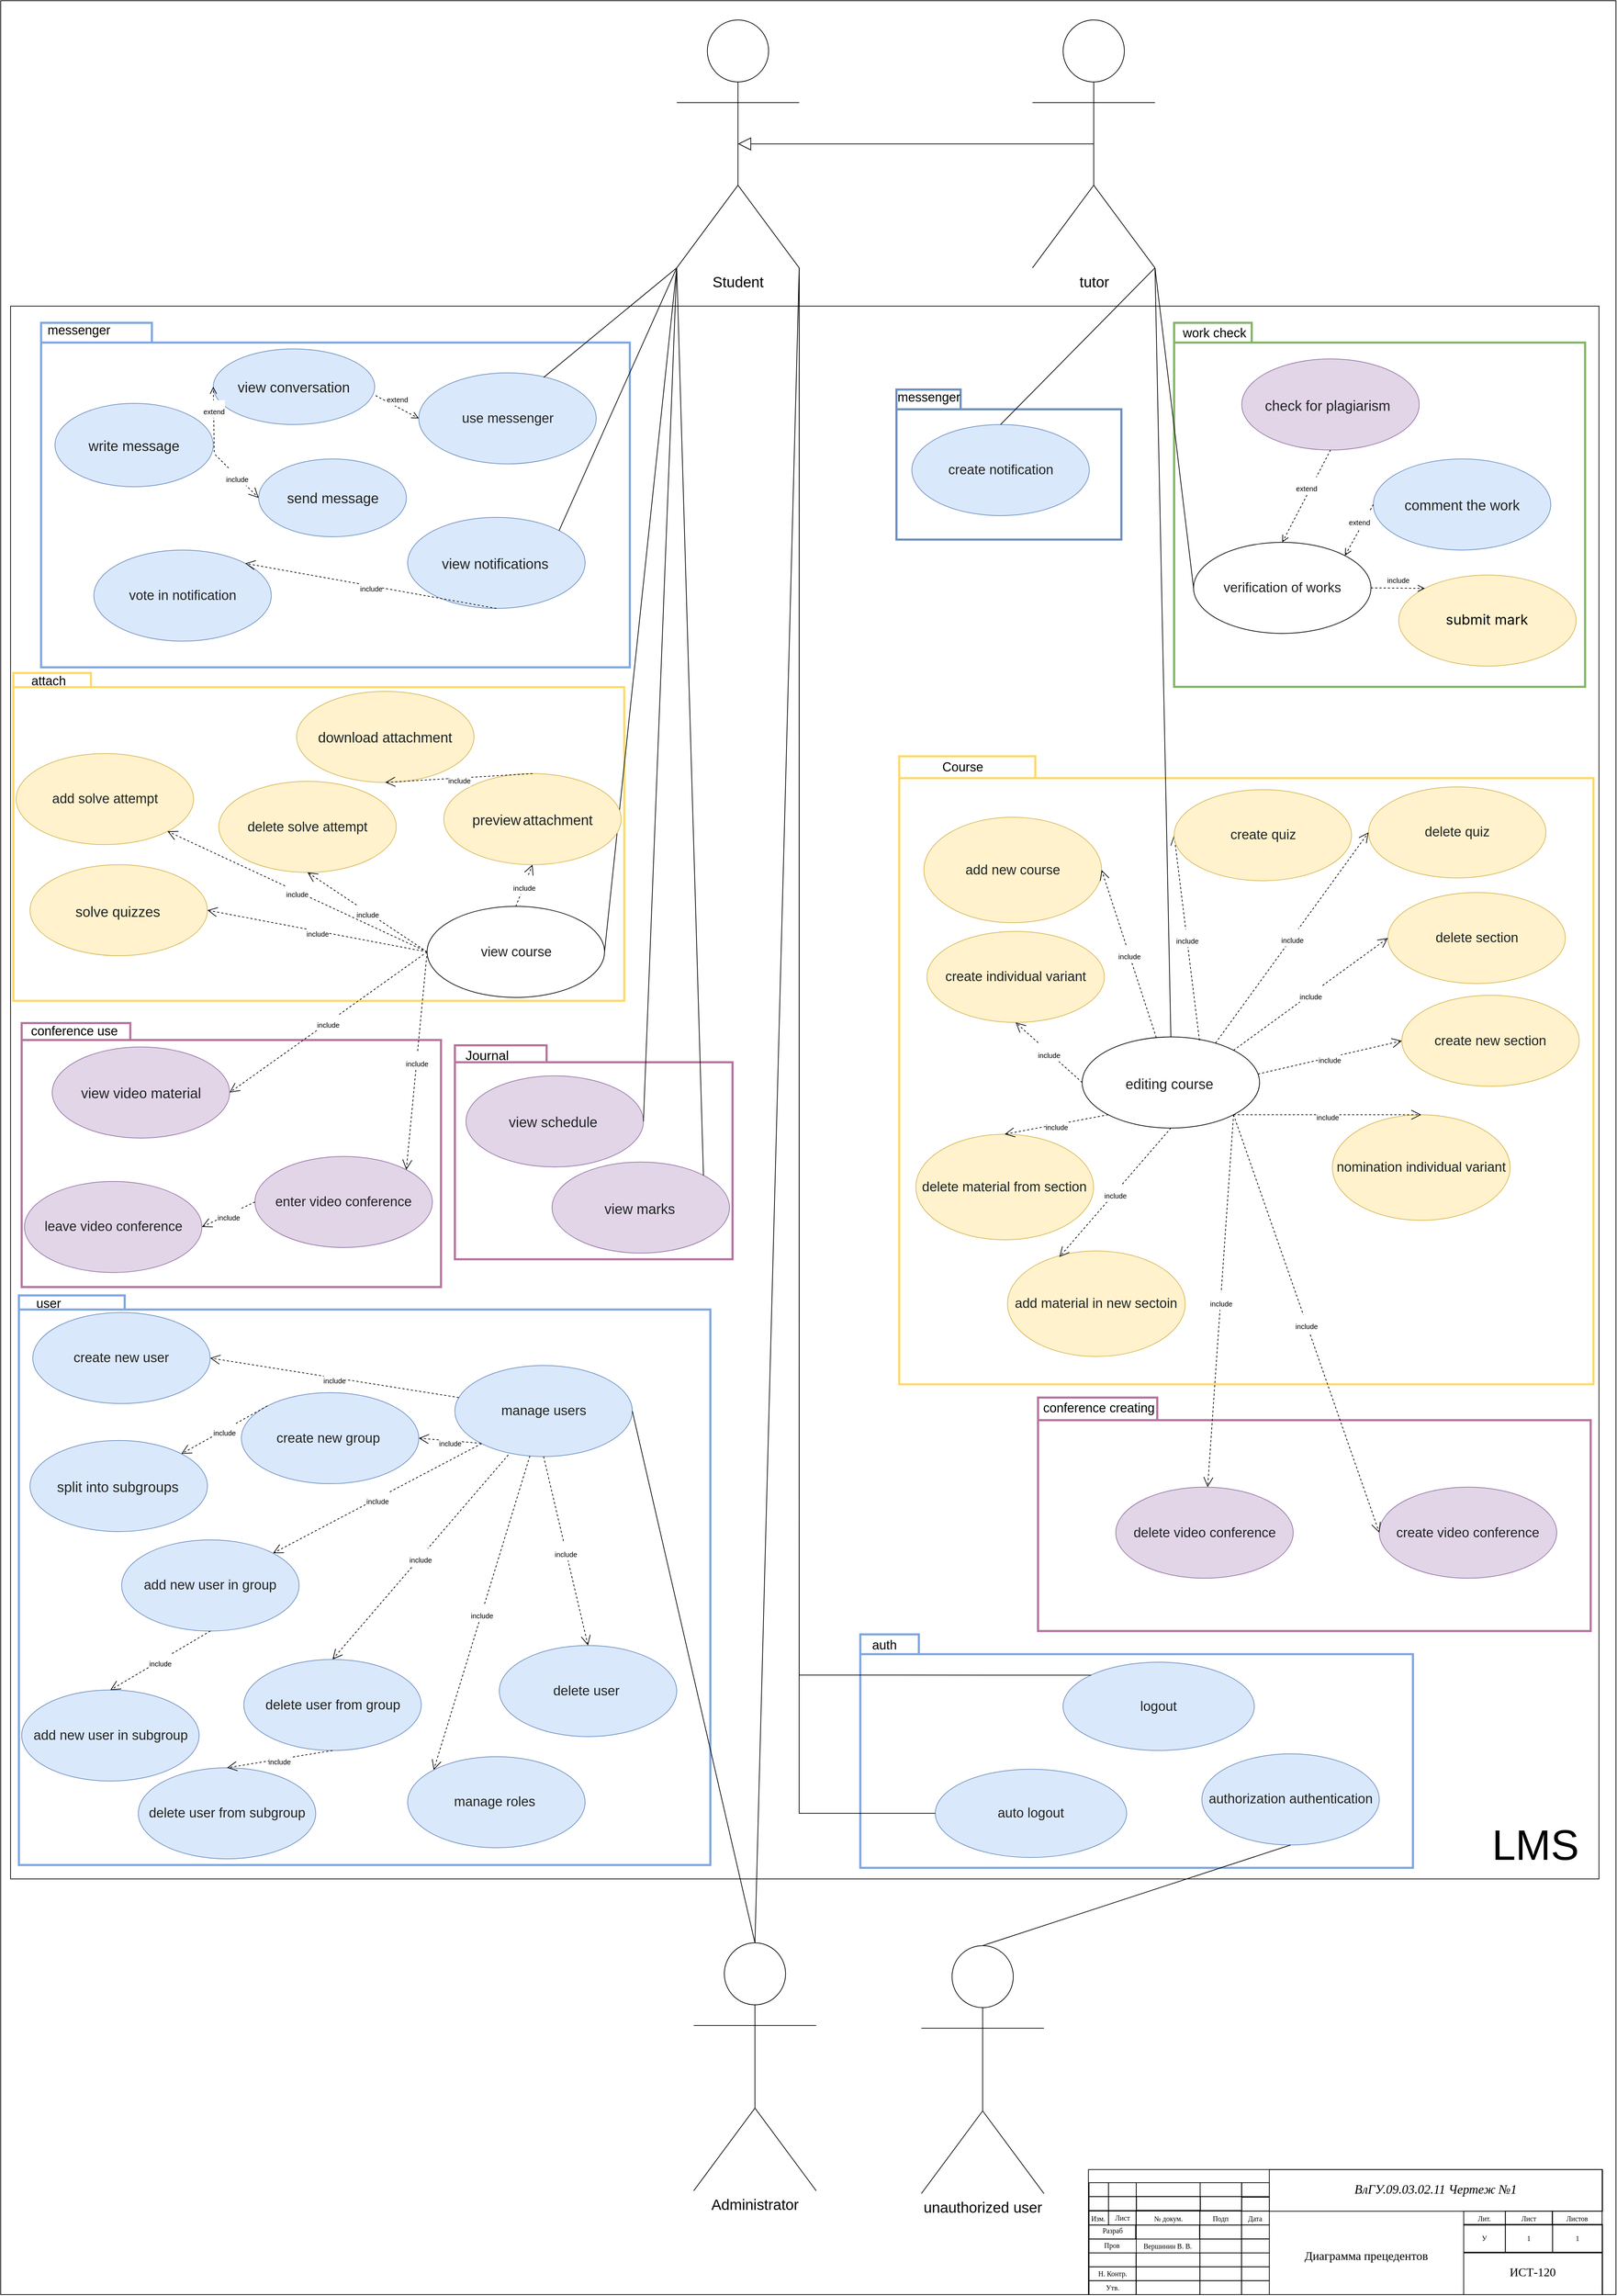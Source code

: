 <mxfile version="20.3.7" type="github">
  <diagram id="R2lEEEUBdFMjLlhIrx00" name="Page-1">
    <mxGraphModel dx="2370" dy="1340" grid="1" gridSize="3.937" guides="1" tooltips="1" connect="1" arrows="1" fold="1" page="1" pageScale="1" pageWidth="2339" pageHeight="3300" math="0" shadow="0" extFonts="Permanent Marker^https://fonts.googleapis.com/css?family=Permanent+Marker">
      <root>
        <mxCell id="0" />
        <mxCell id="1" parent="0" />
        <mxCell id="bOlvTl43doBLw3R69mOg-1" value="" style="rounded=0;whiteSpace=wrap;html=1;fillColor=none;" parent="1" vertex="1">
          <mxGeometry x="49.0" y="20.0" width="2290" height="3250" as="geometry" />
        </mxCell>
        <mxCell id="DZu1GaJRUpWl5_9RTm3t-158" value="" style="rounded=0;whiteSpace=wrap;html=1;labelBackgroundColor=none;fontSize=20;fillColor=none;" parent="1" vertex="1">
          <mxGeometry x="62.98" y="452.76" width="2251.97" height="2228.34" as="geometry" />
        </mxCell>
        <mxCell id="bGR2ncDxH5QGCtKRdaTj-23" value="" style="shape=folder;fontStyle=1;spacingTop=10;tabWidth=169;tabHeight=32;tabPosition=left;html=1;autosize=1;fillColor=none;strokeColor=#B5739D;strokeWidth=3;" parent="1" vertex="1">
          <mxGeometry x="1519.687" y="1999.127" width="783.47" height="330.71" as="geometry" />
        </mxCell>
        <mxCell id="bGR2ncDxH5QGCtKRdaTj-20" value="" style="shape=folder;fontStyle=1;spacingTop=10;tabWidth=91;tabHeight=28;tabPosition=left;html=1;fillColor=none;strokeColor=#6c8ebf;strokeWidth=3;" parent="1" vertex="1">
          <mxGeometry x="1318.9" y="570.86" width="318.89" height="212.6" as="geometry" />
        </mxCell>
        <mxCell id="bGR2ncDxH5QGCtKRdaTj-21" value="" style="shape=folder;fontStyle=1;spacingTop=10;tabWidth=110;tabHeight=28;tabPosition=left;html=1;strokeWidth=3;strokeColor=#82b366;fillColor=none;" parent="1" vertex="1">
          <mxGeometry x="1712.6" y="476.38" width="582.67" height="515.75" as="geometry" />
        </mxCell>
        <mxCell id="bGR2ncDxH5QGCtKRdaTj-22" value="" style="shape=folder;fontStyle=1;spacingTop=10;tabWidth=193;tabHeight=31;tabPosition=left;html=1;gradientColor=none;fillColor=none;strokeColor=#FFD966;strokeWidth=3;" parent="1" vertex="1">
          <mxGeometry x="1322.83" y="1090.55" width="984.25" height="889.76" as="geometry" />
        </mxCell>
        <mxCell id="bGR2ncDxH5QGCtKRdaTj-19" value="" style="shape=folder;fontStyle=1;spacingTop=10;tabWidth=157;tabHeight=28;tabPosition=left;html=1;fillColor=none;strokeWidth=3;strokeColor=#7EA6E0;" parent="1" vertex="1">
          <mxGeometry x="106.3" y="476.38" width="834.64" height="488.18" as="geometry" />
        </mxCell>
        <mxCell id="bGR2ncDxH5QGCtKRdaTj-18" value="" style="shape=folder;fontStyle=1;spacingTop=10;tabWidth=110;tabHeight=20;tabPosition=left;html=1;fillColor=none;strokeWidth=3;strokeColor=#FFD966;" parent="1" vertex="1">
          <mxGeometry x="66.93" y="972.44" width="866.14" height="464.56" as="geometry" />
        </mxCell>
        <mxCell id="bGR2ncDxH5QGCtKRdaTj-16" value="" style="shape=folder;fontStyle=1;spacingTop=10;tabWidth=130;tabHeight=24;tabPosition=left;html=1;fillColor=none;strokeColor=#B5739D;strokeWidth=3;" parent="1" vertex="1">
          <mxGeometry x="692.91" y="1500" width="393.7" height="303.15" as="geometry" />
        </mxCell>
        <mxCell id="bGR2ncDxH5QGCtKRdaTj-15" value="" style="shape=folder;fontStyle=1;spacingTop=10;tabWidth=154;tabHeight=24;tabPosition=left;html=1;fillColor=none;strokeColor=#B5739D;strokeWidth=3;" parent="1" vertex="1">
          <mxGeometry x="78.74" y="1468.5" width="594.49" height="374.02" as="geometry" />
        </mxCell>
        <mxCell id="bGR2ncDxH5QGCtKRdaTj-14" value="" style="shape=folder;fontStyle=1;spacingTop=10;tabWidth=150;tabHeight=20;tabPosition=left;html=1;strokeColor=#7EA6E0;strokeWidth=3;fillColor=none;" parent="1" vertex="1">
          <mxGeometry x="74.8" y="1854.33" width="980.32" height="807.08" as="geometry" />
        </mxCell>
        <mxCell id="UN5E2BRM_m0n_mUQd9ct-83" value="&lt;p class=&quot;MsoNormal&quot; align=&quot;center&quot;&gt;&lt;i&gt;&lt;span style=&quot;font-size: 18px&quot;&gt;ВлГУ.09.03.02.11 Чертеж №1&lt;/span&gt;&lt;/i&gt;&lt;/p&gt;" style="text;html=1;strokeColor=none;fillColor=none;align=center;verticalAlign=middle;whiteSpace=wrap;rounded=0;fontFamily=Times New Roman;fontSize=10;" parent="1" vertex="1">
          <mxGeometry x="1847.56" y="3092.86" width="471.33" height="56.74" as="geometry" />
        </mxCell>
        <mxCell id="bGR2ncDxH5QGCtKRdaTj-12" value="" style="shape=folder;fontStyle=1;spacingTop=10;tabWidth=83;tabHeight=28;tabPosition=left;html=1;autosize=1;fillColor=none;strokeWidth=3;strokeColor=#7EA6E0;" parent="1" vertex="1">
          <mxGeometry x="1267.71" y="2334.64" width="783.47" height="330.71" as="geometry" />
        </mxCell>
        <mxCell id="bOlvTl43doBLw3R69mOg-2" value="" style="rounded=0;whiteSpace=wrap;html=1;fillColor=none;" parent="1" vertex="1">
          <mxGeometry x="1591.11" y="3092.86" width="728.35" height="177.165" as="geometry" />
        </mxCell>
        <mxCell id="UN5E2BRM_m0n_mUQd9ct-3" value="" style="rounded=0;whiteSpace=wrap;html=1;fillColor=none;" parent="1" vertex="1">
          <mxGeometry x="1592.01" y="3131.16" width="27.559" height="19.685" as="geometry" />
        </mxCell>
        <mxCell id="UN5E2BRM_m0n_mUQd9ct-4" value="" style="rounded=0;whiteSpace=wrap;html=1;fillColor=none;" parent="1" vertex="1">
          <mxGeometry x="1592.0" y="3151.67" width="27.559" height="19.685" as="geometry" />
        </mxCell>
        <mxCell id="UN5E2BRM_m0n_mUQd9ct-5" value="" style="rounded=0;whiteSpace=wrap;html=1;fillColor=none;" parent="1" vertex="1">
          <mxGeometry x="1592.01" y="3111.47" width="27.559" height="19.685" as="geometry" />
        </mxCell>
        <mxCell id="UN5E2BRM_m0n_mUQd9ct-9" value="" style="rounded=0;whiteSpace=wrap;html=1;fillColor=none;" parent="1" vertex="1">
          <mxGeometry x="1619.57" y="3131.16" width="39.37" height="19.685" as="geometry" />
        </mxCell>
        <mxCell id="UN5E2BRM_m0n_mUQd9ct-10" value="" style="rounded=0;whiteSpace=wrap;html=1;fillColor=none;" parent="1" vertex="1">
          <mxGeometry x="1619.56" y="3151.67" width="39.37" height="19.685" as="geometry" />
        </mxCell>
        <mxCell id="UN5E2BRM_m0n_mUQd9ct-11" value="" style="rounded=0;whiteSpace=wrap;html=1;fillColor=none;" parent="1" vertex="1">
          <mxGeometry x="1619.57" y="3111.47" width="39.37" height="19.685" as="geometry" />
        </mxCell>
        <mxCell id="UN5E2BRM_m0n_mUQd9ct-14" value="" style="rounded=0;whiteSpace=wrap;html=1;fillColor=none;" parent="1" vertex="1">
          <mxGeometry x="1658.94" y="3131.16" width="90.551" height="19.685" as="geometry" />
        </mxCell>
        <mxCell id="UN5E2BRM_m0n_mUQd9ct-15" value="" style="rounded=0;whiteSpace=wrap;html=1;fillColor=none;" parent="1" vertex="1">
          <mxGeometry x="1659.28" y="3130.94" width="90.551" height="19.685" as="geometry" />
        </mxCell>
        <mxCell id="UN5E2BRM_m0n_mUQd9ct-16" value="" style="rounded=0;whiteSpace=wrap;html=1;fillColor=none;" parent="1" vertex="1">
          <mxGeometry x="1658.94" y="3111.47" width="90.551" height="19.685" as="geometry" />
        </mxCell>
        <mxCell id="UN5E2BRM_m0n_mUQd9ct-19" value="" style="rounded=0;whiteSpace=wrap;html=1;fillColor=none;" parent="1" vertex="1">
          <mxGeometry x="1749.49" y="3131.16" width="59.055" height="19.685" as="geometry" />
        </mxCell>
        <mxCell id="UN5E2BRM_m0n_mUQd9ct-20" value="" style="rounded=0;whiteSpace=wrap;html=1;fillColor=none;" parent="1" vertex="1">
          <mxGeometry x="1749.14" y="3151.67" width="59.055" height="19.685" as="geometry" />
        </mxCell>
        <mxCell id="UN5E2BRM_m0n_mUQd9ct-21" value="" style="rounded=0;whiteSpace=wrap;html=1;fillColor=none;" parent="1" vertex="1">
          <mxGeometry x="1749.49" y="3111.47" width="59.055" height="19.685" as="geometry" />
        </mxCell>
        <mxCell id="UN5E2BRM_m0n_mUQd9ct-24" value="" style="rounded=0;whiteSpace=wrap;html=1;fillColor=none;" parent="1" vertex="1">
          <mxGeometry x="1808.21" y="3132" width="39.37" height="19.685" as="geometry" />
        </mxCell>
        <mxCell id="UN5E2BRM_m0n_mUQd9ct-25" value="" style="rounded=0;whiteSpace=wrap;html=1;fillColor=none;" parent="1" vertex="1">
          <mxGeometry x="1808.2" y="3151.67" width="39.37" height="19.685" as="geometry" />
        </mxCell>
        <mxCell id="UN5E2BRM_m0n_mUQd9ct-26" value="" style="rounded=0;whiteSpace=wrap;html=1;fillColor=none;" parent="1" vertex="1">
          <mxGeometry x="1808.19" y="3111.47" width="39.37" height="19.685" as="geometry" />
        </mxCell>
        <mxCell id="UN5E2BRM_m0n_mUQd9ct-27" value="" style="rounded=0;whiteSpace=wrap;html=1;fillColor=none;" parent="1" vertex="1">
          <mxGeometry x="1847.56" y="3092.86" width="472.43" height="59.055" as="geometry" />
        </mxCell>
        <mxCell id="UN5E2BRM_m0n_mUQd9ct-28" value="Изм." style="text;html=1;strokeColor=none;fillColor=none;align=center;verticalAlign=middle;whiteSpace=wrap;rounded=0;fontFamily=Times New Roman;fontSize=10;" parent="1" vertex="1">
          <mxGeometry x="1591.11" y="3151.66" width="27.559" height="19.685" as="geometry" />
        </mxCell>
        <mxCell id="UN5E2BRM_m0n_mUQd9ct-29" value="Лист" style="text;html=1;strokeColor=none;fillColor=none;align=center;verticalAlign=middle;whiteSpace=wrap;rounded=0;fontFamily=Times New Roman;fontSize=10;" parent="1" vertex="1">
          <mxGeometry x="1619.91" y="3150.85" width="39.37" height="19.685" as="geometry" />
        </mxCell>
        <mxCell id="UN5E2BRM_m0n_mUQd9ct-30" value="№ докум." style="text;html=1;strokeColor=none;fillColor=none;align=center;verticalAlign=middle;whiteSpace=wrap;rounded=0;fontFamily=Times New Roman;fontSize=10;" parent="1" vertex="1">
          <mxGeometry x="1659.28" y="3151.66" width="90.551" height="19.68" as="geometry" />
        </mxCell>
        <mxCell id="UN5E2BRM_m0n_mUQd9ct-31" value="Подп" style="text;html=1;strokeColor=none;fillColor=none;align=center;verticalAlign=middle;whiteSpace=wrap;rounded=0;fontFamily=Times New Roman;fontSize=10;" parent="1" vertex="1">
          <mxGeometry x="1748.59" y="3151.93" width="59.055" height="19.68" as="geometry" />
        </mxCell>
        <mxCell id="UN5E2BRM_m0n_mUQd9ct-32" value="Дата" style="text;html=1;strokeColor=none;fillColor=none;align=center;verticalAlign=middle;whiteSpace=wrap;rounded=0;fontFamily=Times New Roman;fontSize=10;" parent="1" vertex="1">
          <mxGeometry x="1808.19" y="3151.93" width="39.37" height="19.685" as="geometry" />
        </mxCell>
        <mxCell id="UN5E2BRM_m0n_mUQd9ct-34" value="" style="rounded=0;whiteSpace=wrap;html=1;fillColor=none;" parent="1" vertex="1">
          <mxGeometry x="1592" y="3171.6" width="66.929" height="19.68" as="geometry" />
        </mxCell>
        <mxCell id="UN5E2BRM_m0n_mUQd9ct-35" value="" style="rounded=0;whiteSpace=wrap;html=1;fillColor=none;" parent="1" vertex="1">
          <mxGeometry x="1592" y="3191.28" width="66.929" height="19.68" as="geometry" />
        </mxCell>
        <mxCell id="UN5E2BRM_m0n_mUQd9ct-36" value="" style="rounded=0;whiteSpace=wrap;html=1;fillColor=none;" parent="1" vertex="1">
          <mxGeometry x="1592" y="3210.96" width="66.929" height="19.68" as="geometry" />
        </mxCell>
        <mxCell id="UN5E2BRM_m0n_mUQd9ct-37" value="" style="rounded=0;whiteSpace=wrap;html=1;fillColor=none;" parent="1" vertex="1">
          <mxGeometry x="1592" y="3230.64" width="66.929" height="19.68" as="geometry" />
        </mxCell>
        <mxCell id="UN5E2BRM_m0n_mUQd9ct-38" value="" style="rounded=0;whiteSpace=wrap;html=1;fillColor=none;" parent="1" vertex="1">
          <mxGeometry x="1592" y="3250.32" width="66.929" height="19.68" as="geometry" />
        </mxCell>
        <mxCell id="UN5E2BRM_m0n_mUQd9ct-39" value="" style="rounded=0;whiteSpace=wrap;html=1;fillColor=none;" parent="1" vertex="1">
          <mxGeometry x="1658.6" y="3151.67" width="90.551" height="19.68" as="geometry" />
        </mxCell>
        <mxCell id="UN5E2BRM_m0n_mUQd9ct-42" value="" style="rounded=0;whiteSpace=wrap;html=1;fillColor=none;" parent="1" vertex="1">
          <mxGeometry x="1658.59" y="3210.96" width="90.551" height="19.68" as="geometry" />
        </mxCell>
        <mxCell id="UN5E2BRM_m0n_mUQd9ct-43" value="" style="rounded=0;whiteSpace=wrap;html=1;fillColor=none;" parent="1" vertex="1">
          <mxGeometry x="1658.59" y="3230.64" width="90.551" height="19.68" as="geometry" />
        </mxCell>
        <mxCell id="UN5E2BRM_m0n_mUQd9ct-44" value="" style="rounded=0;whiteSpace=wrap;html=1;fillColor=none;" parent="1" vertex="1">
          <mxGeometry x="1658.59" y="3250.32" width="90.551" height="19.68" as="geometry" />
        </mxCell>
        <mxCell id="UN5E2BRM_m0n_mUQd9ct-45" value="" style="rounded=0;whiteSpace=wrap;html=1;fillColor=none;" parent="1" vertex="1">
          <mxGeometry x="1749.15" y="3171.61" width="59.055" height="19.68" as="geometry" />
        </mxCell>
        <mxCell id="UN5E2BRM_m0n_mUQd9ct-46" value="" style="rounded=0;whiteSpace=wrap;html=1;fillColor=none;" parent="1" vertex="1">
          <mxGeometry x="1749.14" y="3191.28" width="59.055" height="19.68" as="geometry" />
        </mxCell>
        <mxCell id="UN5E2BRM_m0n_mUQd9ct-48" value="" style="rounded=0;whiteSpace=wrap;html=1;fillColor=none;" parent="1" vertex="1">
          <mxGeometry x="1749.14" y="3210.96" width="59.055" height="19.68" as="geometry" />
        </mxCell>
        <mxCell id="UN5E2BRM_m0n_mUQd9ct-49" value="" style="rounded=0;whiteSpace=wrap;html=1;fillColor=none;" parent="1" vertex="1">
          <mxGeometry x="1749.14" y="3230.64" width="59.055" height="19.68" as="geometry" />
        </mxCell>
        <mxCell id="UN5E2BRM_m0n_mUQd9ct-50" value="" style="rounded=0;whiteSpace=wrap;html=1;fillColor=none;" parent="1" vertex="1">
          <mxGeometry x="1749.14" y="3250.32" width="59.055" height="19.68" as="geometry" />
        </mxCell>
        <mxCell id="UN5E2BRM_m0n_mUQd9ct-51" value="" style="rounded=0;whiteSpace=wrap;html=1;fillColor=none;" parent="1" vertex="1">
          <mxGeometry x="1808.19" y="3171.35" width="39.37" height="19.68" as="geometry" />
        </mxCell>
        <mxCell id="UN5E2BRM_m0n_mUQd9ct-52" value="" style="rounded=0;whiteSpace=wrap;html=1;fillColor=none;" parent="1" vertex="1">
          <mxGeometry x="1808.2" y="3191.28" width="39.37" height="19.68" as="geometry" />
        </mxCell>
        <mxCell id="UN5E2BRM_m0n_mUQd9ct-54" value="" style="rounded=0;whiteSpace=wrap;html=1;fillColor=none;" parent="1" vertex="1">
          <mxGeometry x="1808.2" y="3210.96" width="39.37" height="19.68" as="geometry" />
        </mxCell>
        <mxCell id="UN5E2BRM_m0n_mUQd9ct-55" value="" style="rounded=0;whiteSpace=wrap;html=1;fillColor=none;" parent="1" vertex="1">
          <mxGeometry x="1808.2" y="3230.64" width="39.37" height="19.68" as="geometry" />
        </mxCell>
        <mxCell id="UN5E2BRM_m0n_mUQd9ct-56" value="" style="rounded=0;whiteSpace=wrap;html=1;fillColor=none;" parent="1" vertex="1">
          <mxGeometry x="1808.2" y="3250.32" width="39.37" height="19.68" as="geometry" />
        </mxCell>
        <mxCell id="UN5E2BRM_m0n_mUQd9ct-58" value="" style="rounded=0;whiteSpace=wrap;html=1;fontFamily=Times New Roman;fontSize=10;fillColor=none;" parent="1" vertex="1">
          <mxGeometry x="2248.59" y="3151.68" width="70.866" height="19.685" as="geometry" />
        </mxCell>
        <mxCell id="UN5E2BRM_m0n_mUQd9ct-59" value="1" style="rounded=0;whiteSpace=wrap;html=1;fontFamily=Times New Roman;fontSize=10;fillColor=none;" parent="1" vertex="1">
          <mxGeometry x="2249.14" y="3170.53" width="70.866" height="39.37" as="geometry" />
        </mxCell>
        <mxCell id="UN5E2BRM_m0n_mUQd9ct-65" value="" style="rounded=0;whiteSpace=wrap;html=1;fontFamily=Times New Roman;fontSize=10;fillColor=none;" parent="1" vertex="1">
          <mxGeometry x="2182.23" y="3151.68" width="66.929" height="19.685" as="geometry" />
        </mxCell>
        <mxCell id="UN5E2BRM_m0n_mUQd9ct-66" value="1" style="rounded=0;whiteSpace=wrap;html=1;fontFamily=Times New Roman;fontSize=10;fillColor=none;" parent="1" vertex="1">
          <mxGeometry x="2182.21" y="3170.53" width="66.929" height="39.37" as="geometry" />
        </mxCell>
        <mxCell id="UN5E2BRM_m0n_mUQd9ct-68" value="" style="rounded=0;whiteSpace=wrap;html=1;fontFamily=Times New Roman;fontSize=10;fillColor=none;" parent="1" vertex="1">
          <mxGeometry x="2123.18" y="3151.92" width="59.055" height="19.685" as="geometry" />
        </mxCell>
        <mxCell id="UN5E2BRM_m0n_mUQd9ct-69" value="У" style="rounded=0;whiteSpace=wrap;html=1;fontFamily=Times New Roman;fontSize=10;fillColor=none;" parent="1" vertex="1">
          <mxGeometry x="2123.16" y="3170.53" width="59.05" height="39.37" as="geometry" />
        </mxCell>
        <mxCell id="UN5E2BRM_m0n_mUQd9ct-71" value="" style="rounded=0;whiteSpace=wrap;html=1;fontFamily=Times New Roman;fontSize=10;fillColor=none;" parent="1" vertex="1">
          <mxGeometry x="2123.14" y="3210.97" width="196.85" height="59.055" as="geometry" />
        </mxCell>
        <mxCell id="UN5E2BRM_m0n_mUQd9ct-72" value="Разраб" style="text;html=1;strokeColor=none;fillColor=none;align=center;verticalAlign=middle;whiteSpace=wrap;rounded=0;fontFamily=Times New Roman;fontSize=10;" parent="1" vertex="1">
          <mxGeometry x="1592.35" y="3169.47" width="66.929" height="19.68" as="geometry" />
        </mxCell>
        <mxCell id="UN5E2BRM_m0n_mUQd9ct-73" value="Пров" style="text;html=1;strokeColor=none;fillColor=none;align=center;verticalAlign=middle;whiteSpace=wrap;rounded=0;fontFamily=Times New Roman;fontSize=10;" parent="1" vertex="1">
          <mxGeometry x="1591.107" y="3190.217" width="66.929" height="19.68" as="geometry" />
        </mxCell>
        <mxCell id="UN5E2BRM_m0n_mUQd9ct-75" value="Н. Контр." style="text;html=1;strokeColor=none;fillColor=none;align=center;verticalAlign=middle;whiteSpace=wrap;rounded=0;fontFamily=Times New Roman;fontSize=10;" parent="1" vertex="1">
          <mxGeometry x="1592.001" y="3230.641" width="66.929" height="19.68" as="geometry" />
        </mxCell>
        <mxCell id="UN5E2BRM_m0n_mUQd9ct-76" value="Утв." style="text;html=1;strokeColor=none;fillColor=none;align=center;verticalAlign=middle;whiteSpace=wrap;rounded=0;fontFamily=Times New Roman;fontSize=10;" parent="1" vertex="1">
          <mxGeometry x="1592.008" y="3250.348" width="66.929" height="19.68" as="geometry" />
        </mxCell>
        <mxCell id="UN5E2BRM_m0n_mUQd9ct-77" value="Лит." style="text;html=1;strokeColor=none;fillColor=none;align=center;verticalAlign=middle;whiteSpace=wrap;rounded=0;fontFamily=Times New Roman;fontSize=10;" parent="1" vertex="1">
          <mxGeometry x="2123.18" y="3151.93" width="59.055" height="19.68" as="geometry" />
        </mxCell>
        <mxCell id="UN5E2BRM_m0n_mUQd9ct-78" value="Лист" style="text;html=1;strokeColor=none;fillColor=none;align=center;verticalAlign=middle;whiteSpace=wrap;rounded=0;fontFamily=Times New Roman;fontSize=10;" parent="1" vertex="1">
          <mxGeometry x="2182.232" y="3151.682" width="66.929" height="19.68" as="geometry" />
        </mxCell>
        <mxCell id="UN5E2BRM_m0n_mUQd9ct-79" value="Листов" style="text;html=1;strokeColor=none;fillColor=none;align=center;verticalAlign=middle;whiteSpace=wrap;rounded=0;fontFamily=Times New Roman;fontSize=10;" parent="1" vertex="1">
          <mxGeometry x="2249.16" y="3151.68" width="69.75" height="19.68" as="geometry" />
        </mxCell>
        <mxCell id="UN5E2BRM_m0n_mUQd9ct-80" value="" style="rounded=0;whiteSpace=wrap;html=1;fillColor=none;" parent="1" vertex="1">
          <mxGeometry x="1658.04" y="3171.61" width="90.551" height="19.685" as="geometry" />
        </mxCell>
        <mxCell id="UN5E2BRM_m0n_mUQd9ct-81" value="Вершинин В. В." style="text;html=1;strokeColor=none;fillColor=none;align=center;verticalAlign=middle;whiteSpace=wrap;rounded=0;fontFamily=Times New Roman;fontSize=10;" parent="1" vertex="1">
          <mxGeometry x="1659.28" y="3191.03" width="88.74" height="19.68" as="geometry" />
        </mxCell>
        <mxCell id="UN5E2BRM_m0n_mUQd9ct-84" value="&lt;font style=&quot;font-size: 17px&quot;&gt;ИСТ-120&lt;/font&gt;" style="text;html=1;strokeColor=none;fillColor=none;align=center;verticalAlign=middle;whiteSpace=wrap;rounded=0;fontFamily=Times New Roman;fontSize=10;" parent="1" vertex="1">
          <mxGeometry x="2123.18" y="3209.9" width="195.71" height="57.81" as="geometry" />
        </mxCell>
        <mxCell id="UN5E2BRM_m0n_mUQd9ct-85" value="&lt;font style=&quot;&quot;&gt;&lt;div style=&quot;&quot;&gt;&lt;br&gt;&lt;/div&gt;&lt;span style=&quot;font-size: 17px;&quot;&gt;Диаграмма прецедентов&lt;/span&gt;&lt;br&gt;&lt;/font&gt;" style="text;html=1;strokeColor=none;fillColor=none;align=center;verticalAlign=middle;whiteSpace=wrap;rounded=0;fontFamily=Times New Roman;fontSize=10;" parent="1" vertex="1">
          <mxGeometry x="1847.58" y="3151.93" width="274.46" height="116.09" as="geometry" />
        </mxCell>
        <mxCell id="DZu1GaJRUpWl5_9RTm3t-2" value="&lt;font style=&quot;font-size: 21px;&quot;&gt;unauthorized user&lt;/font&gt;" style="shape=umlActor;verticalLabelPosition=bottom;verticalAlign=top;html=1;" parent="1" vertex="1">
          <mxGeometry x="1354.33" y="2775.58" width="173.67" height="351.27" as="geometry" />
        </mxCell>
        <mxCell id="DZu1GaJRUpWl5_9RTm3t-3" value="&lt;span style=&quot;color: rgb(32, 33, 36); font-family: inherit; text-align: left; background-color: initial;&quot;&gt;&lt;font style=&quot;font-size: 19px;&quot;&gt;authorization authentication&lt;/font&gt;&lt;/span&gt;" style="ellipse;whiteSpace=wrap;html=1;fillColor=#dae8fc;strokeColor=#6c8ebf;" parent="1" vertex="1">
          <mxGeometry x="1751.96" y="2503.93" width="251.53" height="129.05" as="geometry" />
        </mxCell>
        <mxCell id="DZu1GaJRUpWl5_9RTm3t-5" value="" style="endArrow=none;html=1;rounded=0;exitX=0.5;exitY=0;exitDx=0;exitDy=0;exitPerimeter=0;entryX=0.5;entryY=1;entryDx=0;entryDy=0;" parent="1" source="DZu1GaJRUpWl5_9RTm3t-2" target="DZu1GaJRUpWl5_9RTm3t-3" edge="1">
          <mxGeometry width="50" height="50" relative="1" as="geometry">
            <mxPoint x="1650.19" y="2447.57" as="sourcePoint" />
            <mxPoint x="1700.19" y="2397.57" as="targetPoint" />
          </mxGeometry>
        </mxCell>
        <mxCell id="DZu1GaJRUpWl5_9RTm3t-7" value="&lt;span style=&quot;color: rgb(32, 33, 36); font-family: inherit; text-align: left; background-color: initial;&quot;&gt;&lt;font style=&quot;font-size: 19px;&quot;&gt;logout&lt;/font&gt;&lt;/span&gt;" style="ellipse;whiteSpace=wrap;html=1;fillColor=#dae8fc;strokeColor=#6c8ebf;" parent="1" vertex="1">
          <mxGeometry x="1555.12" y="2374.0" width="271.21" height="125.12" as="geometry" />
        </mxCell>
        <mxCell id="DZu1GaJRUpWl5_9RTm3t-8" value="&lt;font style=&quot;font-size: 21px;&quot;&gt;Student&lt;/font&gt;" style="shape=umlActor;verticalLabelPosition=bottom;verticalAlign=top;html=1;" parent="1" vertex="1">
          <mxGeometry x="1007.427" y="47.247" width="173.67" height="351.27" as="geometry" />
        </mxCell>
        <mxCell id="DZu1GaJRUpWl5_9RTm3t-16" value="&lt;span style=&quot;color: rgb(32, 33, 36); font-family: inherit; text-align: left; background-color: initial;&quot;&gt;&lt;font style=&quot;font-size: 19px;&quot;&gt;delete solve attempt&lt;/font&gt;&lt;/span&gt;" style="ellipse;whiteSpace=wrap;html=1;fillColor=#fff2cc;strokeColor=#d6b656;" parent="1" vertex="1">
          <mxGeometry x="358.267" y="1125.977" width="251.53" height="129.05" as="geometry" />
        </mxCell>
        <mxCell id="DZu1GaJRUpWl5_9RTm3t-17" value="&lt;span style=&quot;color: rgb(32, 33, 36); font-family: arial, sans-serif; font-size: 20px;&quot;&gt;view&amp;nbsp;&lt;/span&gt;&lt;span style=&quot;background-color: initial; color: rgb(32, 33, 36); font-family: arial, sans-serif; font-size: 20px;&quot;&gt;schedule&amp;nbsp;&lt;/span&gt;&lt;span style=&quot;color: rgb(32, 33, 36); font-family: arial, sans-serif; font-size: 20px;&quot;&gt;&lt;br&gt;&lt;/span&gt;" style="ellipse;whiteSpace=wrap;html=1;fillColor=#e1d5e7;strokeColor=#9673a6;" parent="1" vertex="1">
          <mxGeometry x="708.664" y="1543.304" width="251.53" height="129.05" as="geometry" />
        </mxCell>
        <mxCell id="DZu1GaJRUpWl5_9RTm3t-18" value="&lt;div style=&quot;text-align: left;&quot;&gt;&lt;span style=&quot;background-color: initial; font-size: 19px;&quot;&gt;&lt;font color=&quot;#202124&quot;&gt;leave video conference&lt;/font&gt;&lt;/span&gt;&lt;/div&gt;" style="ellipse;whiteSpace=wrap;html=1;fillColor=#e1d5e7;strokeColor=#9673a6;" parent="1" vertex="1">
          <mxGeometry x="82.681" y="1692.911" width="251.53" height="129.05" as="geometry" />
        </mxCell>
        <mxCell id="DZu1GaJRUpWl5_9RTm3t-19" value="&lt;span style=&quot;color: rgb(32, 33, 36); font-family: inherit; text-align: left; background-color: initial;&quot;&gt;&lt;font style=&quot;font-size: 19px;&quot;&gt;view course&lt;/font&gt;&lt;/span&gt;" style="ellipse;whiteSpace=wrap;html=1;" parent="1" vertex="1">
          <mxGeometry x="653.538" y="1303.148" width="251.53" height="129.05" as="geometry" />
        </mxCell>
        <mxCell id="DZu1GaJRUpWl5_9RTm3t-20" value="&lt;pre style=&quot;unicode-bidi: isolate; font-size: 28px; line-height: 36px; border: none; padding: 2px 0.14em 2px 0px; position: relative; margin-top: -2px; margin-bottom: -2px; resize: none; font-family: inherit; overflow: hidden; width: 270px; overflow-wrap: break-word; color: rgb(32, 33, 36);&quot; dir=&quot;ltr&quot; id=&quot;tw-target-text&quot; data-placeholder=&quot;Перевод&quot; class=&quot;tw-data-text tw-text-large tw-ta&quot;&gt;&lt;span style=&quot;font-size: 20px;&quot; lang=&quot;en&quot; class=&quot;Y2IQFc&quot;&gt;view marks&lt;/span&gt;&lt;/pre&gt;" style="ellipse;whiteSpace=wrap;html=1;align=center;fillColor=#e1d5e7;strokeColor=#9673a6;" parent="1" vertex="1">
          <mxGeometry x="830.705" y="1665.355" width="251.53" height="129.05" as="geometry" />
        </mxCell>
        <mxCell id="DZu1GaJRUpWl5_9RTm3t-21" value="&lt;span style=&quot;color: rgb(32, 33, 36); font-family: inherit; text-align: left; background-color: initial;&quot;&gt;&lt;font style=&quot;font-size: 19px;&quot;&gt;use messenger&lt;/font&gt;&lt;/span&gt;" style="ellipse;whiteSpace=wrap;html=1;fillColor=#dae8fc;strokeColor=#6c8ebf;" parent="1" vertex="1">
          <mxGeometry x="641.732" y="547.242" width="251.53" height="129.05" as="geometry" />
        </mxCell>
        <mxCell id="DZu1GaJRUpWl5_9RTm3t-22" value="&lt;div style=&quot;text-align: left;&quot;&gt;&lt;span style=&quot;background-color: initial; font-size: 19px;&quot;&gt;&lt;font color=&quot;#202124&quot;&gt;vote in notification&lt;/font&gt;&lt;/span&gt;&lt;/div&gt;" style="ellipse;whiteSpace=wrap;html=1;fillColor=#dae8fc;strokeColor=#6c8ebf;" parent="1" vertex="1">
          <mxGeometry x="181.099" y="798.329" width="251.53" height="129.05" as="geometry" />
        </mxCell>
        <mxCell id="DZu1GaJRUpWl5_9RTm3t-23" value="&lt;pre style=&quot;unicode-bidi: isolate; font-size: 28px; line-height: 36px; border: none; padding: 2px 0.14em 2px 0px; position: relative; margin-top: -2px; margin-bottom: -2px; resize: none; font-family: inherit; overflow: hidden; width: 270px; overflow-wrap: break-word; color: rgb(32, 33, 36);&quot; dir=&quot;ltr&quot; id=&quot;tw-target-text&quot; data-placeholder=&quot;Перевод&quot; class=&quot;tw-data-text tw-text-large tw-ta&quot;&gt;&lt;span style=&quot;font-size: 20px;&quot; lang=&quot;en&quot; class=&quot;Y2IQFc&quot;&gt;view notifications&lt;/span&gt;&lt;/pre&gt;" style="ellipse;whiteSpace=wrap;html=1;align=center;fillColor=#dae8fc;strokeColor=#6c8ebf;" parent="1" vertex="1">
          <mxGeometry x="625.986" y="751.966" width="251.53" height="129.05" as="geometry" />
        </mxCell>
        <mxCell id="DZu1GaJRUpWl5_9RTm3t-24" value="&lt;span style=&quot;color: rgb(32, 33, 36); font-family: inherit; text-align: left; background-color: initial;&quot;&gt;&lt;font style=&quot;font-size: 19px;&quot;&gt;add&amp;nbsp;&lt;/font&gt;&lt;/span&gt;&lt;span style=&quot;color: rgb(32, 33, 36); font-size: 19px; text-align: left;&quot;&gt;solve attempt&lt;/span&gt;" style="ellipse;whiteSpace=wrap;html=1;fillColor=#fff2cc;strokeColor=#d6b656;" parent="1" vertex="1">
          <mxGeometry x="70.865" y="1086.615" width="251.53" height="129.05" as="geometry" />
        </mxCell>
        <mxCell id="DZu1GaJRUpWl5_9RTm3t-25" value="&lt;span style=&quot;color: rgb(32, 33, 36); font-family: inherit; font-size: 20px; text-align: left; background-color: initial;&quot;&gt;view&amp;nbsp;&lt;/span&gt;&lt;span style=&quot;color: rgb(32, 33, 36); font-family: inherit; text-align: left; background-color: initial;&quot;&gt;&lt;font style=&quot;font-size: 20px;&quot;&gt;video material&lt;/font&gt;&lt;/span&gt;" style="ellipse;whiteSpace=wrap;html=1;fillColor=#e1d5e7;strokeColor=#9673a6;" parent="1" vertex="1">
          <mxGeometry x="122.042" y="1502.402" width="251.53" height="129.05" as="geometry" />
        </mxCell>
        <mxCell id="DZu1GaJRUpWl5_9RTm3t-26" value="&lt;span style=&quot;color: rgb(32, 33, 36); font-family: arial, sans-serif; font-size: 20px; text-align: left; background-color: initial;&quot;&gt;download&amp;nbsp;&lt;/span&gt;&lt;span style=&quot;color: rgb(32, 33, 36); font-family: arial, sans-serif; font-size: 20px; text-align: left;&quot;&gt;attachment&lt;/span&gt;" style="ellipse;whiteSpace=wrap;html=1;fillColor=#fff2cc;strokeColor=#d6b656;" parent="1" vertex="1">
          <mxGeometry x="468.499" y="998.499" width="251.53" height="129.05" as="geometry" />
        </mxCell>
        <mxCell id="DZu1GaJRUpWl5_9RTm3t-27" value="&lt;pre style=&quot;unicode-bidi: isolate; font-size: 28px; line-height: 36px; border: none; padding: 2px 0.14em 2px 0px; position: relative; margin-top: -2px; margin-bottom: -2px; resize: none; font-family: inherit; overflow: hidden; width: 270px; overflow-wrap: break-word; color: rgb(32, 33, 36);&quot; dir=&quot;ltr&quot; id=&quot;tw-target-text&quot; data-placeholder=&quot;Перевод&quot; class=&quot;tw-data-text tw-text-large tw-ta&quot;&gt;&lt;span style=&quot;font-size: 20px;&quot; lang=&quot;en&quot; class=&quot;Y2IQFc&quot;&gt;solve quizzes&lt;/span&gt;&lt;/pre&gt;" style="ellipse;whiteSpace=wrap;html=1;align=center;fillColor=#fff2cc;strokeColor=#d6b656;" parent="1" vertex="1">
          <mxGeometry x="90.546" y="1244.096" width="251.53" height="129.05" as="geometry" />
        </mxCell>
        <mxCell id="DZu1GaJRUpWl5_9RTm3t-28" value="&lt;span style=&quot;color: rgb(32, 33, 36); font-family: inherit; text-align: left; background-color: initial;&quot;&gt;&lt;font style=&quot;font-size: 19px;&quot;&gt;enter video conference&lt;/font&gt;&lt;/span&gt;" style="ellipse;whiteSpace=wrap;html=1;fillColor=#e1d5e7;strokeColor=#9673a6;" parent="1" vertex="1">
          <mxGeometry x="409.443" y="1657.473" width="251.53" height="129.05" as="geometry" />
        </mxCell>
        <mxCell id="DZu1GaJRUpWl5_9RTm3t-29" value="" style="endArrow=none;html=1;rounded=0;fontSize=21;entryX=0;entryY=1;entryDx=0;entryDy=0;entryPerimeter=0;exitX=1;exitY=0.5;exitDx=0;exitDy=0;" parent="1" source="DZu1GaJRUpWl5_9RTm3t-19" target="DZu1GaJRUpWl5_9RTm3t-8" edge="1">
          <mxGeometry width="50" height="50" relative="1" as="geometry">
            <mxPoint x="917" y="700" as="sourcePoint" />
            <mxPoint x="967" y="650" as="targetPoint" />
          </mxGeometry>
        </mxCell>
        <mxCell id="DZu1GaJRUpWl5_9RTm3t-30" value="" style="endArrow=none;html=1;rounded=0;fontSize=21;entryX=0;entryY=1;entryDx=0;entryDy=0;entryPerimeter=0;exitX=1;exitY=0.5;exitDx=0;exitDy=0;" parent="1" source="DZu1GaJRUpWl5_9RTm3t-17" target="DZu1GaJRUpWl5_9RTm3t-8" edge="1">
          <mxGeometry width="50" height="50" relative="1" as="geometry">
            <mxPoint x="704.285" y="422.79" as="sourcePoint" />
            <mxPoint x="1092.114" y="605.274" as="targetPoint" />
          </mxGeometry>
        </mxCell>
        <mxCell id="DZu1GaJRUpWl5_9RTm3t-31" value="" style="endArrow=none;html=1;rounded=0;fontSize=21;entryX=0;entryY=1;entryDx=0;entryDy=0;entryPerimeter=0;exitX=1;exitY=0;exitDx=0;exitDy=0;" parent="1" source="DZu1GaJRUpWl5_9RTm3t-20" target="DZu1GaJRUpWl5_9RTm3t-8" edge="1">
          <mxGeometry width="50" height="50" relative="1" as="geometry">
            <mxPoint x="708.222" y="426.727" as="sourcePoint" />
            <mxPoint x="1096.051" y="609.211" as="targetPoint" />
          </mxGeometry>
        </mxCell>
        <mxCell id="DZu1GaJRUpWl5_9RTm3t-32" value="" style="endArrow=none;html=1;rounded=0;fontSize=21;exitX=0.704;exitY=0.05;exitDx=0;exitDy=0;entryX=0;entryY=1;entryDx=0;entryDy=0;entryPerimeter=0;exitPerimeter=0;" parent="1" source="DZu1GaJRUpWl5_9RTm3t-21" target="DZu1GaJRUpWl5_9RTm3t-8" edge="1">
          <mxGeometry width="50" height="50" relative="1" as="geometry">
            <mxPoint x="957" y="959" as="sourcePoint" />
            <mxPoint x="1007" y="909" as="targetPoint" />
          </mxGeometry>
        </mxCell>
        <mxCell id="DZu1GaJRUpWl5_9RTm3t-34" value="&lt;span style=&quot;font-size: 10px;&quot;&gt;include&lt;/span&gt;" style="endArrow=open;endSize=12;dashed=1;html=1;rounded=0;fontSize=21;exitX=0;exitY=0.5;exitDx=0;exitDy=0;entryX=1;entryY=0.5;entryDx=0;entryDy=0;" parent="1" source="DZu1GaJRUpWl5_9RTm3t-19" target="DZu1GaJRUpWl5_9RTm3t-25" edge="1">
          <mxGeometry width="160" relative="1" as="geometry">
            <mxPoint x="740" y="504" as="sourcePoint" />
            <mxPoint x="900" y="504" as="targetPoint" />
          </mxGeometry>
        </mxCell>
        <mxCell id="DZu1GaJRUpWl5_9RTm3t-36" value="&lt;span style=&quot;font-size: 10px;&quot;&gt;include&lt;/span&gt;" style="endArrow=open;endSize=12;dashed=1;html=1;rounded=0;fontSize=21;exitX=0;exitY=0.5;exitDx=0;exitDy=0;entryX=0.5;entryY=1;entryDx=0;entryDy=0;" parent="1" source="DZu1GaJRUpWl5_9RTm3t-19" target="DZu1GaJRUpWl5_9RTm3t-16" edge="1">
          <mxGeometry width="160" relative="1" as="geometry">
            <mxPoint x="688.535" y="473.97" as="sourcePoint" />
            <mxPoint x="334.209" y="265.314" as="targetPoint" />
          </mxGeometry>
        </mxCell>
        <mxCell id="DZu1GaJRUpWl5_9RTm3t-37" value="&lt;span style=&quot;font-size: 10px;&quot;&gt;include&lt;/span&gt;" style="endArrow=open;endSize=12;dashed=1;html=1;rounded=0;fontSize=21;entryX=1;entryY=1;entryDx=0;entryDy=0;exitX=0;exitY=0.5;exitDx=0;exitDy=0;" parent="1" source="DZu1GaJRUpWl5_9RTm3t-19" target="DZu1GaJRUpWl5_9RTm3t-24" edge="1">
          <mxGeometry width="160" relative="1" as="geometry">
            <mxPoint x="701" y="1466" as="sourcePoint" />
            <mxPoint x="338.146" y="269.251" as="targetPoint" />
          </mxGeometry>
        </mxCell>
        <mxCell id="DZu1GaJRUpWl5_9RTm3t-38" value="&lt;span style=&quot;font-size: 10px;&quot;&gt;include&lt;/span&gt;" style="endArrow=open;endSize=12;dashed=1;html=1;rounded=0;fontSize=21;exitX=0.5;exitY=0;exitDx=0;exitDy=0;entryX=0.5;entryY=1;entryDx=0;entryDy=0;" parent="1" source="DZu1GaJRUpWl5_9RTm3t-19" target="DZu1GaJRUpWl5_9RTm3t-84" edge="1">
          <mxGeometry width="160" relative="1" as="geometry">
            <mxPoint x="696.409" y="481.844" as="sourcePoint" />
            <mxPoint x="555" y="461" as="targetPoint" />
          </mxGeometry>
        </mxCell>
        <mxCell id="DZu1GaJRUpWl5_9RTm3t-39" value="&lt;span style=&quot;font-size: 10px;&quot;&gt;include&lt;/span&gt;" style="endArrow=open;endSize=12;dashed=1;html=1;rounded=0;fontSize=21;exitX=0;exitY=0.5;exitDx=0;exitDy=0;entryX=1;entryY=0.5;entryDx=0;entryDy=0;" parent="1" source="DZu1GaJRUpWl5_9RTm3t-19" target="DZu1GaJRUpWl5_9RTm3t-27" edge="1">
          <mxGeometry width="160" relative="1" as="geometry">
            <mxPoint x="700.346" y="485.781" as="sourcePoint" />
            <mxPoint x="346.02" y="277.125" as="targetPoint" />
          </mxGeometry>
        </mxCell>
        <mxCell id="DZu1GaJRUpWl5_9RTm3t-40" value="&lt;span style=&quot;font-size: 10px;&quot;&gt;include&lt;/span&gt;" style="endArrow=open;endSize=12;dashed=1;html=1;rounded=0;fontSize=21;entryX=1;entryY=0;entryDx=0;entryDy=0;exitX=0;exitY=0.5;exitDx=0;exitDy=0;" parent="1" source="DZu1GaJRUpWl5_9RTm3t-19" target="DZu1GaJRUpWl5_9RTm3t-28" edge="1">
          <mxGeometry width="160" relative="1" as="geometry">
            <mxPoint x="704" y="488" as="sourcePoint" />
            <mxPoint x="349.957" y="281.062" as="targetPoint" />
          </mxGeometry>
        </mxCell>
        <mxCell id="DZu1GaJRUpWl5_9RTm3t-41" value="&lt;span style=&quot;font-size: 10px;&quot;&gt;include&lt;/span&gt;" style="endArrow=open;endSize=12;dashed=1;html=1;rounded=0;fontSize=21;exitX=0;exitY=0.5;exitDx=0;exitDy=0;entryX=1;entryY=0.5;entryDx=0;entryDy=0;" parent="1" source="DZu1GaJRUpWl5_9RTm3t-28" target="DZu1GaJRUpWl5_9RTm3t-18" edge="1">
          <mxGeometry width="160" relative="1" as="geometry">
            <mxPoint x="708.22" y="493.655" as="sourcePoint" />
            <mxPoint x="353.894" y="284.999" as="targetPoint" />
          </mxGeometry>
        </mxCell>
        <mxCell id="DZu1GaJRUpWl5_9RTm3t-42" value="" style="endArrow=none;html=1;rounded=0;fontSize=21;entryX=0;entryY=1;entryDx=0;entryDy=0;entryPerimeter=0;exitX=1;exitY=0;exitDx=0;exitDy=0;" parent="1" source="DZu1GaJRUpWl5_9RTm3t-23" target="DZu1GaJRUpWl5_9RTm3t-8" edge="1">
          <mxGeometry width="50" height="50" relative="1" as="geometry">
            <mxPoint x="787.178" y="858.263" as="sourcePoint" />
            <mxPoint x="1099.988" y="613.148" as="targetPoint" />
          </mxGeometry>
        </mxCell>
        <mxCell id="DZu1GaJRUpWl5_9RTm3t-43" value="&lt;span style=&quot;font-size: 10px;&quot;&gt;include&lt;/span&gt;" style="endArrow=open;endSize=12;dashed=1;html=1;rounded=0;fontSize=21;exitX=0.5;exitY=1;exitDx=0;exitDy=0;entryX=1;entryY=0;entryDx=0;entryDy=0;" parent="1" source="DZu1GaJRUpWl5_9RTm3t-23" target="DZu1GaJRUpWl5_9RTm3t-22" edge="1">
          <mxGeometry width="160" relative="1" as="geometry">
            <mxPoint x="287.4" y="781.055" as="sourcePoint" />
            <mxPoint x="204.503" y="834.648" as="targetPoint" />
          </mxGeometry>
        </mxCell>
        <mxCell id="DZu1GaJRUpWl5_9RTm3t-44" value="&lt;span style=&quot;font-size: 21px;&quot;&gt;tutor&lt;/span&gt;" style="shape=umlActor;verticalLabelPosition=bottom;verticalAlign=top;html=1;" parent="1" vertex="1">
          <mxGeometry x="1511.804" y="47.244" width="173.67" height="351.27" as="geometry" />
        </mxCell>
        <mxCell id="DZu1GaJRUpWl5_9RTm3t-47" value="" style="endArrow=block;endSize=16;endFill=0;html=1;rounded=0;fontSize=21;exitX=0.5;exitY=0.5;exitDx=0;exitDy=0;exitPerimeter=0;entryX=0.5;entryY=0.5;entryDx=0;entryDy=0;entryPerimeter=0;" parent="1" source="DZu1GaJRUpWl5_9RTm3t-44" target="DZu1GaJRUpWl5_9RTm3t-8" edge="1">
          <mxGeometry width="160" relative="1" as="geometry">
            <mxPoint x="1429" y="803" as="sourcePoint" />
            <mxPoint x="1589" y="803" as="targetPoint" />
          </mxGeometry>
        </mxCell>
        <mxCell id="DZu1GaJRUpWl5_9RTm3t-48" value="&lt;span style=&quot;color: rgb(32, 33, 36); font-family: inherit; text-align: left; background-color: initial;&quot;&gt;&lt;font style=&quot;font-size: 19px;&quot;&gt;create notification&lt;/font&gt;&lt;/span&gt;" style="ellipse;whiteSpace=wrap;html=1;fillColor=#dae8fc;strokeColor=#6c8ebf;" parent="1" vertex="1">
          <mxGeometry x="1340.819" y="620.519" width="251.53" height="129.05" as="geometry" />
        </mxCell>
        <mxCell id="DZu1GaJRUpWl5_9RTm3t-49" value="" style="endArrow=none;html=1;rounded=0;fontSize=21;exitX=0.5;exitY=0;exitDx=0;exitDy=0;entryX=1;entryY=1;entryDx=0;entryDy=0;entryPerimeter=0;" parent="1" source="DZu1GaJRUpWl5_9RTm3t-48" target="DZu1GaJRUpWl5_9RTm3t-44" edge="1">
          <mxGeometry width="50" height="50" relative="1" as="geometry">
            <mxPoint x="1464.187" y="927.807" as="sourcePoint" />
            <mxPoint x="1638.782" y="488.181" as="targetPoint" />
          </mxGeometry>
        </mxCell>
        <mxCell id="DZu1GaJRUpWl5_9RTm3t-50" value="&lt;span style=&quot;color: rgb(32, 33, 36); font-family: inherit; text-align: left; background-color: initial;&quot;&gt;&lt;font style=&quot;font-size: 19px;&quot;&gt;verification of works&lt;/font&gt;&lt;/span&gt;" style="ellipse;whiteSpace=wrap;html=1;" parent="1" vertex="1">
          <mxGeometry x="1740.156" y="787.396" width="251.53" height="129.05" as="geometry" />
        </mxCell>
        <mxCell id="DZu1GaJRUpWl5_9RTm3t-51" value="" style="endArrow=none;html=1;rounded=0;fontSize=21;exitX=0;exitY=0.5;exitDx=0;exitDy=0;entryX=1;entryY=1;entryDx=0;entryDy=0;entryPerimeter=0;" parent="1" source="DZu1GaJRUpWl5_9RTm3t-50" target="DZu1GaJRUpWl5_9RTm3t-44" edge="1">
          <mxGeometry width="50" height="50" relative="1" as="geometry">
            <mxPoint x="1768.804" y="982.624" as="sourcePoint" />
            <mxPoint x="1696.845" y="518.754" as="targetPoint" />
          </mxGeometry>
        </mxCell>
        <mxCell id="DZu1GaJRUpWl5_9RTm3t-52" value="&lt;pre style=&quot;unicode-bidi: isolate; line-height: 36px; border: none; padding: 2px 0.14em 2px 0px; position: relative; margin-top: -2px; margin-bottom: -2px; resize: none; font-family: inherit; overflow: hidden; width: 270px; overflow-wrap: break-word; color: rgb(32, 33, 36);&quot; dir=&quot;ltr&quot; id=&quot;tw-target-text&quot; data-placeholder=&quot;Перевод&quot; class=&quot;tw-data-text tw-text-large tw-ta&quot;&gt;&lt;span style=&quot;color: rgb(0, 0, 0); font-family: -apple-system, BlinkMacSystemFont, Roboto, &amp;quot;Open Sans&amp;quot;, &amp;quot;Helvetica Neue&amp;quot;, &amp;quot;Noto Sans Armenian&amp;quot;, &amp;quot;Noto Sans Bengali&amp;quot;, &amp;quot;Noto Sans Cherokee&amp;quot;, &amp;quot;Noto Sans Devanagari&amp;quot;, &amp;quot;Noto Sans Ethiopic&amp;quot;, &amp;quot;Noto Sans Georgian&amp;quot;, &amp;quot;Noto Sans Hebrew&amp;quot;, &amp;quot;Noto Sans Kannada&amp;quot;, &amp;quot;Noto Sans Khmer&amp;quot;, &amp;quot;Noto Sans Lao&amp;quot;, &amp;quot;Noto Sans Osmanya&amp;quot;, &amp;quot;Noto Sans Tamil&amp;quot;, &amp;quot;Noto Sans Telugu&amp;quot;, &amp;quot;Noto Sans Thai&amp;quot;, sans-serif; font-size: 20px; text-align: left;&quot;&gt;submit mark&lt;/span&gt;&lt;br&gt;&lt;/pre&gt;" style="ellipse;whiteSpace=wrap;html=1;align=center;fillColor=#fff2cc;strokeColor=#d6b656;" parent="1" vertex="1">
          <mxGeometry x="2031.063" y="833.773" width="251.53" height="129.05" as="geometry" />
        </mxCell>
        <mxCell id="DZu1GaJRUpWl5_9RTm3t-53" value="&lt;div style=&quot;text-align: left; font-size: 20px;&quot;&gt;&lt;span style=&quot;color: rgb(32, 33, 36); font-family: arial, sans-serif; background-color: initial; text-align: center;&quot;&gt;comment the work&lt;/span&gt;&lt;br&gt;&lt;/div&gt;" style="ellipse;whiteSpace=wrap;html=1;fillColor=#dae8fc;strokeColor=#6c8ebf;" parent="1" vertex="1">
          <mxGeometry x="1995.06" y="669.28" width="251.53" height="129.05" as="geometry" />
        </mxCell>
        <mxCell id="DZu1GaJRUpWl5_9RTm3t-54" value="&lt;pre style=&quot;unicode-bidi: isolate; font-size: 28px; line-height: 36px; border: none; padding: 2px 0.14em 2px 0px; position: relative; margin-top: -2px; margin-bottom: -2px; resize: none; font-family: inherit; overflow: hidden; width: 270px; overflow-wrap: break-word; color: rgb(32, 33, 36);&quot; dir=&quot;ltr&quot; id=&quot;tw-target-text&quot; data-placeholder=&quot;Перевод&quot; class=&quot;tw-data-text tw-text-large tw-ta&quot;&gt;&lt;span style=&quot;font-size: 20px;&quot; lang=&quot;en&quot; class=&quot;Y2IQFc&quot;&gt;check for plagiarism &lt;/span&gt;&lt;/pre&gt;" style="ellipse;whiteSpace=wrap;html=1;align=center;fillColor=#e1d5e7;strokeColor=#9673a6;" parent="1" vertex="1">
          <mxGeometry x="1808.547" y="527.557" width="251.53" height="129.05" as="geometry" />
        </mxCell>
        <mxCell id="DZu1GaJRUpWl5_9RTm3t-55" value="&lt;font style=&quot;font-size: 10px;&quot;&gt;extend&lt;/font&gt;" style="html=1;verticalAlign=bottom;endArrow=open;dashed=1;endSize=8;rounded=0;fontSize=21;exitX=0.5;exitY=1;exitDx=0;exitDy=0;entryX=0.5;entryY=0;entryDx=0;entryDy=0;" parent="1" source="DZu1GaJRUpWl5_9RTm3t-54" target="DZu1GaJRUpWl5_9RTm3t-50" edge="1">
          <mxGeometry relative="1" as="geometry">
            <mxPoint x="1820" y="583" as="sourcePoint" />
            <mxPoint x="1740" y="583" as="targetPoint" />
          </mxGeometry>
        </mxCell>
        <mxCell id="DZu1GaJRUpWl5_9RTm3t-56" value="&lt;span style=&quot;font-size: 10px;&quot;&gt;extend&lt;/span&gt;" style="html=1;verticalAlign=bottom;endArrow=open;dashed=1;endSize=8;rounded=0;fontSize=21;exitX=0;exitY=0.5;exitDx=0;exitDy=0;entryX=1;entryY=0;entryDx=0;entryDy=0;" parent="1" source="DZu1GaJRUpWl5_9RTm3t-53" target="DZu1GaJRUpWl5_9RTm3t-50" edge="1">
          <mxGeometry relative="1" as="geometry">
            <mxPoint x="2001.349" y="188.104" as="sourcePoint" />
            <mxPoint x="1859.508" y="283.463" as="targetPoint" />
          </mxGeometry>
        </mxCell>
        <mxCell id="DZu1GaJRUpWl5_9RTm3t-57" value="&lt;span style=&quot;font-size: 10px;&quot;&gt;include&lt;/span&gt;" style="html=1;verticalAlign=bottom;endArrow=open;dashed=1;endSize=8;rounded=0;fontSize=21;entryX=0;entryY=0;entryDx=0;entryDy=0;exitX=1;exitY=0.5;exitDx=0;exitDy=0;" parent="1" source="DZu1GaJRUpWl5_9RTm3t-50" target="DZu1GaJRUpWl5_9RTm3t-52" edge="1">
          <mxGeometry relative="1" as="geometry">
            <mxPoint x="2038.347" y="282.272" as="sourcePoint" />
            <mxPoint x="2015.746" y="368.881" as="targetPoint" />
          </mxGeometry>
        </mxCell>
        <mxCell id="DZu1GaJRUpWl5_9RTm3t-58" value="&lt;pre style=&quot;unicode-bidi: isolate; font-size: 28px; line-height: 36px; border: none; padding: 2px 0.14em 2px 0px; position: relative; margin-top: -2px; margin-bottom: -2px; resize: none; font-family: inherit; overflow: hidden; width: 270px; overflow-wrap: break-word; color: rgb(32, 33, 36);&quot; dir=&quot;ltr&quot; id=&quot;tw-target-text&quot; data-placeholder=&quot;Перевод&quot; class=&quot;tw-data-text tw-text-large tw-ta&quot;&gt;&lt;span style=&quot;font-size: 20px;&quot; lang=&quot;en&quot; class=&quot;Y2IQFc&quot;&gt;editing course&lt;/span&gt;&lt;/pre&gt;" style="ellipse;whiteSpace=wrap;html=1;align=center;" parent="1" vertex="1">
          <mxGeometry x="1582.246" y="1488.186" width="251.53" height="129.05" as="geometry" />
        </mxCell>
        <mxCell id="DZu1GaJRUpWl5_9RTm3t-59" value="" style="endArrow=none;html=1;rounded=0;fontSize=21;exitX=0.5;exitY=0;exitDx=0;exitDy=0;entryX=1;entryY=1;entryDx=0;entryDy=0;entryPerimeter=0;" parent="1" source="DZu1GaJRUpWl5_9RTm3t-58" target="DZu1GaJRUpWl5_9RTm3t-44" edge="1">
          <mxGeometry width="50" height="50" relative="1" as="geometry">
            <mxPoint x="1566.994" y="1725.844" as="sourcePoint" />
            <mxPoint x="1653.76" y="835.514" as="targetPoint" />
          </mxGeometry>
        </mxCell>
        <mxCell id="DZu1GaJRUpWl5_9RTm3t-60" value="&lt;span style=&quot;font-size: 10px;&quot;&gt;include&lt;/span&gt;" style="endArrow=open;endSize=12;dashed=1;html=1;rounded=0;fontSize=21;entryX=0;entryY=0.5;entryDx=0;entryDy=0;exitX=0.661;exitY=0.038;exitDx=0;exitDy=0;exitPerimeter=0;" parent="1" source="DZu1GaJRUpWl5_9RTm3t-58" target="DZu1GaJRUpWl5_9RTm3t-61" edge="1">
          <mxGeometry width="160" relative="1" as="geometry">
            <mxPoint x="1783.46" y="1086.79" as="sourcePoint" />
            <mxPoint x="1943" y="1087" as="targetPoint" />
          </mxGeometry>
        </mxCell>
        <mxCell id="DZu1GaJRUpWl5_9RTm3t-61" value="&lt;span style=&quot;color: rgb(32, 33, 36); font-family: inherit; text-align: left; background-color: initial;&quot;&gt;&lt;font style=&quot;font-size: 19px;&quot;&gt;create quiz&lt;/font&gt;&lt;/span&gt;" style="ellipse;whiteSpace=wrap;html=1;fillColor=#fff2cc;strokeColor=#d6b656;" parent="1" vertex="1">
          <mxGeometry x="1712.603" y="1137.793" width="251.53" height="129.05" as="geometry" />
        </mxCell>
        <mxCell id="DZu1GaJRUpWl5_9RTm3t-62" value="&lt;span style=&quot;color: rgb(32, 33, 36); font-size: 19px; text-align: left;&quot;&gt;delete quiz&lt;/span&gt;" style="ellipse;whiteSpace=wrap;html=1;fillColor=#fff2cc;strokeColor=#d6b656;" parent="1" vertex="1">
          <mxGeometry x="1988.19" y="1133.86" width="251.53" height="129.05" as="geometry" />
        </mxCell>
        <mxCell id="DZu1GaJRUpWl5_9RTm3t-63" value="&lt;span style=&quot;font-size: 10px;&quot;&gt;include&lt;/span&gt;" style="endArrow=open;endSize=12;dashed=1;html=1;rounded=0;fontSize=21;entryX=0;entryY=0.5;entryDx=0;entryDy=0;exitX=0.752;exitY=0.066;exitDx=0;exitDy=0;exitPerimeter=0;" parent="1" source="DZu1GaJRUpWl5_9RTm3t-58" target="DZu1GaJRUpWl5_9RTm3t-62" edge="1">
          <mxGeometry width="160" relative="1" as="geometry">
            <mxPoint x="1787.397" y="1090.727" as="sourcePoint" />
            <mxPoint x="1795.27" y="935.475" as="targetPoint" />
          </mxGeometry>
        </mxCell>
        <mxCell id="DZu1GaJRUpWl5_9RTm3t-64" value="&lt;div style=&quot;text-align: left;&quot;&gt;&lt;span style=&quot;background-color: initial; font-size: 19px;&quot;&gt;&lt;font color=&quot;#202124&quot;&gt;create video conference&lt;/font&gt;&lt;/span&gt;&lt;/div&gt;" style="ellipse;whiteSpace=wrap;html=1;fillColor=#e1d5e7;strokeColor=#9673a6;" parent="1" vertex="1">
          <mxGeometry x="2003.49" y="2125.98" width="251.53" height="129.05" as="geometry" />
        </mxCell>
        <mxCell id="DZu1GaJRUpWl5_9RTm3t-66" value="&lt;span style=&quot;color: rgb(32, 33, 36); font-family: inherit; text-align: left; background-color: initial;&quot;&gt;&lt;font style=&quot;font-size: 19px;&quot;&gt;delete&amp;nbsp;&lt;/font&gt;&lt;/span&gt;&lt;span style=&quot;color: rgb(32, 33, 36); font-size: 19px; text-align: left;&quot;&gt;video conference&lt;/span&gt;" style="ellipse;whiteSpace=wrap;html=1;fillColor=#e1d5e7;strokeColor=#9673a6;" parent="1" vertex="1">
          <mxGeometry x="1629.917" y="2125.977" width="251.53" height="129.05" as="geometry" />
        </mxCell>
        <mxCell id="DZu1GaJRUpWl5_9RTm3t-67" value="&lt;span style=&quot;font-size: 10px;&quot;&gt;include&lt;/span&gt;" style="endArrow=open;endSize=12;dashed=1;html=1;rounded=0;fontSize=21;entryX=0;entryY=0.5;entryDx=0;entryDy=0;exitX=1;exitY=1;exitDx=0;exitDy=0;" parent="1" source="DZu1GaJRUpWl5_9RTm3t-58" target="DZu1GaJRUpWl5_9RTm3t-64" edge="1">
          <mxGeometry width="160" relative="1" as="geometry">
            <mxPoint x="1783.463" y="1091.208" as="sourcePoint" />
            <mxPoint x="1909.447" y="1084.212" as="targetPoint" />
          </mxGeometry>
        </mxCell>
        <mxCell id="DZu1GaJRUpWl5_9RTm3t-68" value="&lt;span style=&quot;font-size: 10px;&quot;&gt;include&lt;/span&gt;" style="endArrow=open;endSize=12;dashed=1;html=1;rounded=0;fontSize=21;exitX=1;exitY=1;exitDx=0;exitDy=0;" parent="1" source="DZu1GaJRUpWl5_9RTm3t-58" target="DZu1GaJRUpWl5_9RTm3t-66" edge="1">
          <mxGeometry width="160" relative="1" as="geometry">
            <mxPoint x="1787.4" y="1095.145" as="sourcePoint" />
            <mxPoint x="1913.384" y="1088.149" as="targetPoint" />
          </mxGeometry>
        </mxCell>
        <mxCell id="DZu1GaJRUpWl5_9RTm3t-73" value="&lt;div style=&quot;text-align: left;&quot;&gt;&lt;span style=&quot;background-color: initial; font-size: 19px;&quot;&gt;&lt;font color=&quot;#202124&quot;&gt;nomination individual variant&lt;/font&gt;&lt;/span&gt;&lt;/div&gt;" style="ellipse;whiteSpace=wrap;html=1;fillColor=#fff2cc;strokeColor=#d6b656;" parent="1" vertex="1">
          <mxGeometry x="1937.0" y="1598.42" width="251.96" height="149.6" as="geometry" />
        </mxCell>
        <mxCell id="DZu1GaJRUpWl5_9RTm3t-74" value="&lt;div style=&quot;text-align: left;&quot;&gt;&lt;span style=&quot;background-color: initial; font-size: 19px;&quot;&gt;&lt;font color=&quot;#202124&quot;&gt;create individual variant&lt;/font&gt;&lt;/span&gt;&lt;/div&gt;" style="ellipse;whiteSpace=wrap;html=1;fillColor=#fff2cc;strokeColor=#d6b656;" parent="1" vertex="1">
          <mxGeometry x="1362.205" y="1338.575" width="251.53" height="129.05" as="geometry" />
        </mxCell>
        <mxCell id="DZu1GaJRUpWl5_9RTm3t-75" value="&lt;span style=&quot;font-size: 10px;&quot;&gt;include&lt;/span&gt;" style="endArrow=open;endSize=12;dashed=1;html=1;rounded=0;fontSize=21;entryX=0.5;entryY=1;entryDx=0;entryDy=0;exitX=0;exitY=0.5;exitDx=0;exitDy=0;" parent="1" source="DZu1GaJRUpWl5_9RTm3t-58" target="DZu1GaJRUpWl5_9RTm3t-74" edge="1">
          <mxGeometry width="160" relative="1" as="geometry">
            <mxPoint x="1799.211" y="1106.956" as="sourcePoint" />
            <mxPoint x="1917.318" y="1659.013" as="targetPoint" />
          </mxGeometry>
        </mxCell>
        <mxCell id="DZu1GaJRUpWl5_9RTm3t-76" value="&lt;span style=&quot;font-size: 10px;&quot;&gt;include&lt;/span&gt;" style="endArrow=open;endSize=12;dashed=1;html=1;rounded=0;fontSize=21;entryX=0.5;entryY=0;entryDx=0;entryDy=0;exitX=1;exitY=1;exitDx=0;exitDy=0;" parent="1" source="DZu1GaJRUpWl5_9RTm3t-58" target="DZu1GaJRUpWl5_9RTm3t-73" edge="1">
          <mxGeometry width="160" relative="1" as="geometry">
            <mxPoint x="1531.933" y="1091.208" as="sourcePoint" />
            <mxPoint x="1419.393" y="1174.619" as="targetPoint" />
          </mxGeometry>
        </mxCell>
        <mxCell id="DZu1GaJRUpWl5_9RTm3t-79" value="&lt;div style=&quot;text-align: left;&quot;&gt;&lt;span style=&quot;background-color: initial; font-size: 19px;&quot;&gt;&lt;font color=&quot;#202124&quot;&gt;add material in new sectoin&lt;/font&gt;&lt;/span&gt;&lt;/div&gt;" style="ellipse;whiteSpace=wrap;html=1;fillColor=#fff2cc;strokeColor=#d6b656;" parent="1" vertex="1">
          <mxGeometry x="1476.387" y="1791.337" width="251.96" height="149.6" as="geometry" />
        </mxCell>
        <mxCell id="DZu1GaJRUpWl5_9RTm3t-81" value="&lt;span style=&quot;font-size: 10px;&quot;&gt;include&lt;/span&gt;" style="endArrow=open;endSize=12;dashed=1;html=1;rounded=0;fontSize=21;entryX=0.292;entryY=0.057;entryDx=0;entryDy=0;exitX=0.5;exitY=1;exitDx=0;exitDy=0;entryPerimeter=0;" parent="1" source="DZu1GaJRUpWl5_9RTm3t-58" target="DZu1GaJRUpWl5_9RTm3t-79" edge="1">
          <mxGeometry width="160" relative="1" as="geometry">
            <mxPoint x="1535.87" y="1095.145" as="sourcePoint" />
            <mxPoint x="1429.127" y="1279.527" as="targetPoint" />
          </mxGeometry>
        </mxCell>
        <mxCell id="DZu1GaJRUpWl5_9RTm3t-82" value="&lt;div style=&quot;text-align: left;&quot;&gt;&lt;span style=&quot;background-color: initial; font-size: 19px;&quot;&gt;&lt;font color=&quot;#202124&quot;&gt;delete material from section&lt;/font&gt;&lt;/span&gt;&lt;/div&gt;" style="ellipse;whiteSpace=wrap;html=1;fillColor=#fff2cc;strokeColor=#d6b656;" parent="1" vertex="1">
          <mxGeometry x="1346.444" y="1625.984" width="251.96" height="149.6" as="geometry" />
        </mxCell>
        <mxCell id="DZu1GaJRUpWl5_9RTm3t-83" value="&lt;span style=&quot;font-size: 10px;&quot;&gt;include&lt;/span&gt;" style="endArrow=open;endSize=12;dashed=1;html=1;rounded=0;fontSize=21;entryX=0.5;entryY=0;entryDx=0;entryDy=0;exitX=0;exitY=1;exitDx=0;exitDy=0;" parent="1" source="DZu1GaJRUpWl5_9RTm3t-58" target="DZu1GaJRUpWl5_9RTm3t-82" edge="1">
          <mxGeometry width="160" relative="1" as="geometry">
            <mxPoint x="1535.867" y="1248.032" as="sourcePoint" />
            <mxPoint x="1429.124" y="1432.414" as="targetPoint" />
          </mxGeometry>
        </mxCell>
        <mxCell id="DZu1GaJRUpWl5_9RTm3t-84" value="&lt;span style=&quot;color: rgb(32, 33, 36); font-family: inherit; font-size: 20px; text-align: left; background-color: initial;&quot;&gt;preview&lt;/span&gt;&lt;span style=&quot;color: rgb(32, 33, 36); font-family: inherit; text-align: left; background-color: initial;&quot;&gt;&lt;font size=&quot;1&quot;&gt;&amp;nbsp;&lt;/font&gt;&lt;/span&gt;&lt;span style=&quot;color: rgb(32, 33, 36); font-family: arial, sans-serif; font-size: 20px; text-align: left; background-color: initial;&quot;&gt;attachment&lt;/span&gt;" style="ellipse;whiteSpace=wrap;html=1;fillColor=#fff2cc;strokeColor=#d6b656;" parent="1" vertex="1">
          <mxGeometry x="677.166" y="1115.046" width="251.53" height="129.05" as="geometry" />
        </mxCell>
        <mxCell id="DZu1GaJRUpWl5_9RTm3t-85" value="&lt;span style=&quot;font-size: 10px;&quot;&gt;include&lt;/span&gt;" style="endArrow=open;endSize=12;dashed=1;html=1;rounded=0;fontSize=21;exitX=0.5;exitY=0;exitDx=0;exitDy=0;entryX=0.5;entryY=1;entryDx=0;entryDy=0;" parent="1" source="DZu1GaJRUpWl5_9RTm3t-84" target="DZu1GaJRUpWl5_9RTm3t-26" edge="1">
          <mxGeometry width="160" relative="1" as="geometry">
            <mxPoint x="814.3" y="409.445" as="sourcePoint" />
            <mxPoint x="771.438" y="325.903" as="targetPoint" />
          </mxGeometry>
        </mxCell>
        <mxCell id="DZu1GaJRUpWl5_9RTm3t-105" value="&lt;div style=&quot;text-align: left;&quot;&gt;&lt;span style=&quot;background-color: initial; font-size: 19px;&quot;&gt;&lt;font color=&quot;#202124&quot;&gt;delete section&lt;/font&gt;&lt;/span&gt;&lt;/div&gt;" style="ellipse;whiteSpace=wrap;html=1;fillColor=#fff2cc;strokeColor=#d6b656;" parent="1" vertex="1">
          <mxGeometry x="2015.741" y="1283.461" width="251.53" height="129.05" as="geometry" />
        </mxCell>
        <mxCell id="DZu1GaJRUpWl5_9RTm3t-106" value="&lt;div style=&quot;text-align: left;&quot;&gt;&lt;span style=&quot;background-color: initial; font-size: 19px;&quot;&gt;&lt;font color=&quot;#202124&quot;&gt;create new section&lt;/font&gt;&lt;/span&gt;&lt;/div&gt;" style="ellipse;whiteSpace=wrap;html=1;fillColor=#fff2cc;strokeColor=#d6b656;" parent="1" vertex="1">
          <mxGeometry x="2035.434" y="1429.134" width="251.53" height="129.05" as="geometry" />
        </mxCell>
        <mxCell id="DZu1GaJRUpWl5_9RTm3t-107" value="&lt;span style=&quot;font-size: 10px;&quot;&gt;include&lt;/span&gt;" style="endArrow=open;endSize=12;dashed=1;html=1;rounded=0;fontSize=21;entryX=0;entryY=0.5;entryDx=0;entryDy=0;exitX=0.991;exitY=0.407;exitDx=0;exitDy=0;exitPerimeter=0;" parent="1" source="DZu1GaJRUpWl5_9RTm3t-58" target="DZu1GaJRUpWl5_9RTm3t-106" edge="1">
          <mxGeometry width="160" relative="1" as="geometry">
            <mxPoint x="1791.337" y="1099.082" as="sourcePoint" />
            <mxPoint x="1992.124" y="1083.329" as="targetPoint" />
          </mxGeometry>
        </mxCell>
        <mxCell id="DZu1GaJRUpWl5_9RTm3t-108" value="&lt;span style=&quot;font-size: 10px;&quot;&gt;include&lt;/span&gt;" style="endArrow=open;endSize=12;dashed=1;html=1;rounded=0;fontSize=21;entryX=0;entryY=0.5;entryDx=0;entryDy=0;exitX=1;exitY=0;exitDx=0;exitDy=0;" parent="1" source="DZu1GaJRUpWl5_9RTm3t-58" target="DZu1GaJRUpWl5_9RTm3t-105" edge="1">
          <mxGeometry width="160" relative="1" as="geometry">
            <mxPoint x="1795.274" y="1103.019" as="sourcePoint" />
            <mxPoint x="1988.191" y="1221.126" as="targetPoint" />
          </mxGeometry>
        </mxCell>
        <mxCell id="DZu1GaJRUpWl5_9RTm3t-112" value="&lt;font style=&quot;font-size: 21px;&quot;&gt;Administrator&lt;/font&gt;" style="shape=umlActor;verticalLabelPosition=bottom;verticalAlign=top;html=1;" parent="1" vertex="1">
          <mxGeometry x="1031.494" y="2771.644" width="173.67" height="351.27" as="geometry" />
        </mxCell>
        <mxCell id="DZu1GaJRUpWl5_9RTm3t-113" value="" style="endArrow=none;html=1;rounded=0;entryX=0.5;entryY=0;entryDx=0;entryDy=0;entryPerimeter=0;exitX=1;exitY=1;exitDx=0;exitDy=0;exitPerimeter=0;" parent="1" source="DZu1GaJRUpWl5_9RTm3t-8" target="DZu1GaJRUpWl5_9RTm3t-112" edge="1">
          <mxGeometry width="50" height="50" relative="1" as="geometry">
            <mxPoint x="1234.909" y="839.454" as="sourcePoint" />
            <mxPoint x="1628.512" y="2074.797" as="targetPoint" />
            <Array as="points" />
          </mxGeometry>
        </mxCell>
        <mxCell id="DZu1GaJRUpWl5_9RTm3t-114" value="&lt;span style=&quot;color: rgb(32, 33, 36); font-family: inherit; text-align: left; background-color: initial;&quot;&gt;&lt;font style=&quot;font-size: 19px;&quot;&gt;manage users&lt;/font&gt;&lt;/span&gt;" style="ellipse;whiteSpace=wrap;html=1;fillColor=#dae8fc;strokeColor=#6c8ebf;" parent="1" vertex="1">
          <mxGeometry x="692.907" y="1953.617" width="251.53" height="129.05" as="geometry" />
        </mxCell>
        <mxCell id="DZu1GaJRUpWl5_9RTm3t-115" value="" style="endArrow=none;html=1;rounded=0;entryX=0.5;entryY=0;entryDx=0;entryDy=0;exitX=1;exitY=0.5;exitDx=0;exitDy=0;entryPerimeter=0;" parent="1" source="DZu1GaJRUpWl5_9RTm3t-114" target="DZu1GaJRUpWl5_9RTm3t-112" edge="1">
          <mxGeometry width="50" height="50" relative="1" as="geometry">
            <mxPoint x="1234.909" y="839.454" as="sourcePoint" />
            <mxPoint x="1628.512" y="2074.797" as="targetPoint" />
            <Array as="points" />
          </mxGeometry>
        </mxCell>
        <mxCell id="DZu1GaJRUpWl5_9RTm3t-116" value="&lt;span style=&quot;font-size: 10px;&quot;&gt;include&lt;/span&gt;" style="endArrow=open;endSize=12;dashed=1;html=1;rounded=0;fontSize=21;exitX=0;exitY=1;exitDx=0;exitDy=0;entryX=1;entryY=0.5;entryDx=0;entryDy=0;" parent="1" source="DZu1GaJRUpWl5_9RTm3t-114" target="DZu1GaJRUpWl5_9RTm3t-118" edge="1">
          <mxGeometry width="160" relative="1" as="geometry">
            <mxPoint x="446.733" y="1692.908" as="sourcePoint" />
            <mxPoint x="389.762" y="1789.005" as="targetPoint" />
          </mxGeometry>
        </mxCell>
        <mxCell id="DZu1GaJRUpWl5_9RTm3t-117" value="&lt;span style=&quot;color: rgb(32, 33, 36); font-family: inherit; text-align: left; background-color: initial;&quot;&gt;&lt;font style=&quot;font-size: 19px;&quot;&gt;create new user&lt;/font&gt;&lt;/span&gt;" style="ellipse;whiteSpace=wrap;html=1;fillColor=#dae8fc;strokeColor=#6c8ebf;" parent="1" vertex="1">
          <mxGeometry x="94.484" y="1878.604" width="251.53" height="129.05" as="geometry" />
        </mxCell>
        <mxCell id="DZu1GaJRUpWl5_9RTm3t-118" value="&lt;span style=&quot;color: rgb(32, 33, 36); font-size: 19px; text-align: left;&quot;&gt;create&amp;nbsp;&lt;/span&gt;&lt;span style=&quot;color: rgb(32, 33, 36); font-family: inherit; text-align: left; background-color: initial;&quot;&gt;&lt;font style=&quot;font-size: 19px;&quot;&gt;new group&amp;nbsp;&lt;/font&gt;&lt;/span&gt;" style="ellipse;whiteSpace=wrap;html=1;fillColor=#dae8fc;strokeColor=#6c8ebf;" parent="1" vertex="1">
          <mxGeometry x="390.201" y="1992.121" width="251.53" height="129.05" as="geometry" />
        </mxCell>
        <mxCell id="DZu1GaJRUpWl5_9RTm3t-119" value="&lt;span style=&quot;font-size: 10px;&quot;&gt;include&lt;/span&gt;" style="endArrow=open;endSize=12;dashed=1;html=1;rounded=0;fontSize=21;entryX=1;entryY=0.5;entryDx=0;entryDy=0;" parent="1" source="DZu1GaJRUpWl5_9RTm3t-114" target="DZu1GaJRUpWl5_9RTm3t-117" edge="1">
          <mxGeometry width="160" relative="1" as="geometry">
            <mxPoint x="599.902" y="1786.576" as="sourcePoint" />
            <mxPoint x="405.078" y="1781.053" as="targetPoint" />
          </mxGeometry>
        </mxCell>
        <mxCell id="DZu1GaJRUpWl5_9RTm3t-120" value="&lt;pre style=&quot;unicode-bidi: isolate; font-size: 28px; line-height: 36px; border: none; padding: 2px 0.14em 2px 0px; position: relative; margin-top: -2px; margin-bottom: -2px; resize: none; font-family: inherit; overflow: hidden; width: 270px; overflow-wrap: break-word; color: rgb(32, 33, 36);&quot; dir=&quot;ltr&quot; id=&quot;tw-target-text&quot; data-placeholder=&quot;Перевод&quot; class=&quot;tw-data-text tw-text-large tw-ta&quot;&gt;&lt;span style=&quot;font-size: 20px;&quot; lang=&quot;en&quot; class=&quot;Y2IQFc&quot;&gt;split into subgroups&lt;/span&gt;&lt;/pre&gt;" style="ellipse;whiteSpace=wrap;html=1;align=center;fillColor=#dae8fc;strokeColor=#6c8ebf;" parent="1" vertex="1">
          <mxGeometry x="90.548" y="2059.918" width="251.53" height="129.05" as="geometry" />
        </mxCell>
        <mxCell id="DZu1GaJRUpWl5_9RTm3t-121" value="&lt;span style=&quot;font-size: 10px;&quot;&gt;include&lt;/span&gt;" style="endArrow=open;endSize=12;dashed=1;html=1;rounded=0;fontSize=21;exitX=0;exitY=0;exitDx=0;exitDy=0;entryX=1;entryY=0;entryDx=0;entryDy=0;" parent="1" source="DZu1GaJRUpWl5_9RTm3t-118" target="DZu1GaJRUpWl5_9RTm3t-120" edge="1">
          <mxGeometry width="160" relative="1" as="geometry">
            <mxPoint x="643.202" y="1850.342" as="sourcePoint" />
            <mxPoint x="581.798" y="2025.153" as="targetPoint" />
          </mxGeometry>
        </mxCell>
        <mxCell id="DZu1GaJRUpWl5_9RTm3t-122" value="&lt;span style=&quot;font-size: 10px;&quot;&gt;include&lt;/span&gt;" style="endArrow=open;endSize=12;dashed=1;html=1;rounded=0;fontSize=21;entryX=1;entryY=0;entryDx=0;entryDy=0;" parent="1" source="DZu1GaJRUpWl5_9RTm3t-114" target="DZu1GaJRUpWl5_9RTm3t-123" edge="1">
          <mxGeometry width="160" relative="1" as="geometry">
            <mxPoint x="642.815" y="1850.143" as="sourcePoint" />
            <mxPoint x="523.188" y="1914.913" as="targetPoint" />
          </mxGeometry>
        </mxCell>
        <mxCell id="DZu1GaJRUpWl5_9RTm3t-123" value="&lt;div style=&quot;text-align: left;&quot;&gt;&lt;span style=&quot;background-color: initial; font-size: 19px;&quot;&gt;&lt;font color=&quot;#202124&quot;&gt;add new user in group&lt;/font&gt;&lt;/span&gt;&lt;/div&gt;" style="ellipse;whiteSpace=wrap;html=1;fillColor=#dae8fc;strokeColor=#6c8ebf;" parent="1" vertex="1">
          <mxGeometry x="220.468" y="2200.788" width="251.53" height="129.05" as="geometry" />
        </mxCell>
        <mxCell id="DZu1GaJRUpWl5_9RTm3t-124" value="&lt;div style=&quot;text-align: left;&quot;&gt;&lt;span style=&quot;background-color: initial; font-size: 19px;&quot;&gt;&lt;font color=&quot;#202124&quot;&gt;add new user in subgroup&lt;/font&gt;&lt;/span&gt;&lt;/div&gt;" style="ellipse;whiteSpace=wrap;html=1;fillColor=#dae8fc;strokeColor=#6c8ebf;" parent="1" vertex="1">
          <mxGeometry x="78.745" y="2413.385" width="251.53" height="129.05" as="geometry" />
        </mxCell>
        <mxCell id="DZu1GaJRUpWl5_9RTm3t-125" value="&lt;span style=&quot;font-size: 10px;&quot;&gt;include&lt;/span&gt;" style="endArrow=open;endSize=12;dashed=1;html=1;rounded=0;fontSize=21;exitX=0.5;exitY=1;exitDx=0;exitDy=0;entryX=0.5;entryY=0;entryDx=0;entryDy=0;" parent="1" source="DZu1GaJRUpWl5_9RTm3t-123" target="DZu1GaJRUpWl5_9RTm3t-124" edge="1">
          <mxGeometry width="160" relative="1" as="geometry">
            <mxPoint x="646.752" y="1854.08" as="sourcePoint" />
            <mxPoint x="594.27" y="2039.365" as="targetPoint" />
          </mxGeometry>
        </mxCell>
        <mxCell id="DZu1GaJRUpWl5_9RTm3t-126" value="&lt;span style=&quot;font-size: 10px;&quot;&gt;include&lt;/span&gt;" style="endArrow=open;endSize=12;dashed=1;html=1;rounded=0;fontSize=21;exitX=0.301;exitY=0.982;exitDx=0;exitDy=0;entryX=0.5;entryY=0;entryDx=0;entryDy=0;exitPerimeter=0;" parent="1" source="DZu1GaJRUpWl5_9RTm3t-114" target="DZu1GaJRUpWl5_9RTm3t-127" edge="1">
          <mxGeometry width="160" relative="1" as="geometry">
            <mxPoint x="741.232" y="2019.68" as="sourcePoint" />
            <mxPoint x="621.605" y="2084.45" as="targetPoint" />
          </mxGeometry>
        </mxCell>
        <mxCell id="DZu1GaJRUpWl5_9RTm3t-127" value="&lt;div style=&quot;text-align: left;&quot;&gt;&lt;span style=&quot;background-color: initial; font-size: 19px;&quot;&gt;&lt;font color=&quot;#202124&quot;&gt;delete user from group&lt;/font&gt;&lt;/span&gt;&lt;/div&gt;" style="ellipse;whiteSpace=wrap;html=1;fillColor=#dae8fc;strokeColor=#6c8ebf;" parent="1" vertex="1">
          <mxGeometry x="393.705" y="2370.075" width="251.53" height="129.05" as="geometry" />
        </mxCell>
        <mxCell id="DZu1GaJRUpWl5_9RTm3t-128" value="&lt;div style=&quot;text-align: left;&quot;&gt;&lt;span style=&quot;background-color: initial; font-size: 19px;&quot;&gt;&lt;font color=&quot;#202124&quot;&gt;delete user from subgroup&lt;/font&gt;&lt;/span&gt;&lt;/div&gt;" style="ellipse;whiteSpace=wrap;html=1;fillColor=#dae8fc;strokeColor=#6c8ebf;" parent="1" vertex="1">
          <mxGeometry x="244.092" y="2523.622" width="251.53" height="129.05" as="geometry" />
        </mxCell>
        <mxCell id="DZu1GaJRUpWl5_9RTm3t-129" value="&lt;span style=&quot;font-size: 10px;&quot;&gt;include&lt;/span&gt;" style="endArrow=open;endSize=12;dashed=1;html=1;rounded=0;fontSize=21;exitX=0.5;exitY=1;exitDx=0;exitDy=0;entryX=0.5;entryY=0;entryDx=0;entryDy=0;" parent="1" source="DZu1GaJRUpWl5_9RTm3t-127" target="DZu1GaJRUpWl5_9RTm3t-128" edge="1">
          <mxGeometry width="160" relative="1" as="geometry">
            <mxPoint x="745.169" y="2023.617" as="sourcePoint" />
            <mxPoint x="692.687" y="2208.902" as="targetPoint" />
          </mxGeometry>
        </mxCell>
        <mxCell id="DZu1GaJRUpWl5_9RTm3t-130" value="&lt;span style=&quot;font-size: 10px;&quot;&gt;include&lt;/span&gt;" style="endArrow=open;endSize=12;dashed=1;html=1;rounded=0;fontSize=21;entryX=0;entryY=0;entryDx=0;entryDy=0;" parent="1" source="DZu1GaJRUpWl5_9RTm3t-114" target="DZu1GaJRUpWl5_9RTm3t-131" edge="1">
          <mxGeometry width="160" relative="1" as="geometry">
            <mxPoint x="682.005" y="1866.881" as="sourcePoint" />
            <mxPoint x="562.767" y="2197.102" as="targetPoint" />
          </mxGeometry>
        </mxCell>
        <mxCell id="DZu1GaJRUpWl5_9RTm3t-131" value="&lt;div style=&quot;text-align: left;&quot;&gt;&lt;span style=&quot;background-color: initial; font-size: 19px;&quot;&gt;&lt;font color=&quot;#202124&quot;&gt;manage roles&amp;nbsp;&lt;/font&gt;&lt;/span&gt;&lt;/div&gt;" style="ellipse;whiteSpace=wrap;html=1;fillColor=#dae8fc;strokeColor=#6c8ebf;" parent="1" vertex="1">
          <mxGeometry x="625.982" y="2507.872" width="251.53" height="129.05" as="geometry" />
        </mxCell>
        <mxCell id="DZu1GaJRUpWl5_9RTm3t-132" value="&lt;span style=&quot;font-size: 10px;&quot;&gt;include&lt;/span&gt;" style="endArrow=open;endSize=12;dashed=1;html=1;rounded=0;fontSize=21;exitX=0.5;exitY=1;exitDx=0;exitDy=0;entryX=0.5;entryY=0;entryDx=0;entryDy=0;" parent="1" source="DZu1GaJRUpWl5_9RTm3t-114" target="DZu1GaJRUpWl5_9RTm3t-133" edge="1">
          <mxGeometry width="160" relative="1" as="geometry">
            <mxPoint x="744.092" y="1881.887" as="sourcePoint" />
            <mxPoint x="895.144" y="2219.689" as="targetPoint" />
          </mxGeometry>
        </mxCell>
        <mxCell id="DZu1GaJRUpWl5_9RTm3t-133" value="&lt;span style=&quot;color: rgb(32, 33, 36); font-size: 19px; text-align: left;&quot;&gt;delete&amp;nbsp;&lt;/span&gt;&lt;span style=&quot;color: rgb(32, 33, 36); background-color: initial; font-size: 19px; text-align: left;&quot;&gt;user&amp;nbsp;&lt;/span&gt;&lt;span style=&quot;color: rgb(32, 33, 36); font-size: 19px; text-align: left;&quot;&gt;&lt;br&gt;&lt;/span&gt;" style="ellipse;whiteSpace=wrap;html=1;fillColor=#dae8fc;strokeColor=#6c8ebf;" parent="1" vertex="1">
          <mxGeometry x="755.899" y="2350.389" width="251.53" height="129.05" as="geometry" />
        </mxCell>
        <mxCell id="DZu1GaJRUpWl5_9RTm3t-146" value="&lt;div style=&quot;text-align: left;&quot;&gt;&lt;span style=&quot;background-color: initial; font-size: 19px;&quot;&gt;&lt;font color=&quot;#202124&quot;&gt;add new course&lt;/font&gt;&lt;/span&gt;&lt;/div&gt;" style="ellipse;whiteSpace=wrap;html=1;fillColor=#fff2cc;strokeColor=#d6b656;" parent="1" vertex="1">
          <mxGeometry x="1357.831" y="1176.821" width="251.96" height="149.6" as="geometry" />
        </mxCell>
        <mxCell id="DZu1GaJRUpWl5_9RTm3t-147" value="&lt;span style=&quot;font-size: 10px;&quot;&gt;include&lt;/span&gt;" style="endArrow=open;endSize=12;dashed=1;html=1;rounded=0;fontSize=21;entryX=1;entryY=0.5;entryDx=0;entryDy=0;" parent="1" source="DZu1GaJRUpWl5_9RTm3t-58" target="DZu1GaJRUpWl5_9RTm3t-146" edge="1">
          <mxGeometry width="160" relative="1" as="geometry">
            <mxPoint x="1638.117" y="1186.067" as="sourcePoint" />
            <mxPoint x="1322.821" y="908.451" as="targetPoint" />
          </mxGeometry>
        </mxCell>
        <mxCell id="8DtnftpDKnu9Er9M48iU-2" value="&lt;font style=&quot;font-size: 60px;&quot;&gt;LMS&lt;/font&gt;" style="text;html=1;strokeColor=none;fillColor=none;align=center;verticalAlign=middle;whiteSpace=wrap;rounded=0;" parent="1" vertex="1">
          <mxGeometry x="2195.02" y="2618.11" width="60" height="30" as="geometry" />
        </mxCell>
        <mxCell id="bGR2ncDxH5QGCtKRdaTj-2" value="&lt;span style=&quot;color: rgb(32, 33, 36); font-family: arial, sans-serif; font-size: 20px; text-align: left; background-color: initial;&quot;&gt;view conversation&lt;/span&gt;" style="ellipse;whiteSpace=wrap;html=1;fillColor=#dae8fc;strokeColor=#6c8ebf;" parent="1" vertex="1">
          <mxGeometry x="350.39" y="513.35" width="228.78" height="107.17" as="geometry" />
        </mxCell>
        <mxCell id="bGR2ncDxH5QGCtKRdaTj-4" value="&lt;span style=&quot;color: rgb(32, 33, 36); font-family: arial, sans-serif; font-size: 20px; text-align: left; background-color: initial;&quot;&gt;write&amp;nbsp;&lt;/span&gt;&lt;span style=&quot;color: rgb(32, 33, 36); font-family: arial, sans-serif; font-size: 20px; text-align: left;&quot;&gt;message&lt;/span&gt;" style="ellipse;whiteSpace=wrap;html=1;fillColor=#dae8fc;strokeColor=#6c8ebf;" parent="1" vertex="1">
          <mxGeometry x="125.98" y="590.55" width="224.41" height="118.11" as="geometry" />
        </mxCell>
        <mxCell id="bGR2ncDxH5QGCtKRdaTj-5" value="&lt;span style=&quot;color: rgb(32, 33, 36); font-family: arial, sans-serif; font-size: 20px; text-align: left; background-color: initial;&quot;&gt;send message&lt;/span&gt;" style="ellipse;whiteSpace=wrap;html=1;fillColor=#dae8fc;strokeColor=#6c8ebf;" parent="1" vertex="1">
          <mxGeometry x="414.7" y="669.28" width="209.54" height="110.25" as="geometry" />
        </mxCell>
        <mxCell id="bGR2ncDxH5QGCtKRdaTj-6" value="&lt;font style=&quot;font-size: 10px;&quot;&gt;extend&lt;/font&gt;" style="html=1;verticalAlign=bottom;endArrow=open;dashed=1;endSize=8;rounded=0;fontSize=21;exitX=1.006;exitY=0.617;exitDx=0;exitDy=0;entryX=0;entryY=0.5;entryDx=0;entryDy=0;exitPerimeter=0;" parent="1" source="bGR2ncDxH5QGCtKRdaTj-2" target="DZu1GaJRUpWl5_9RTm3t-21" edge="1">
          <mxGeometry relative="1" as="geometry">
            <mxPoint x="578.739" y="507.874" as="sourcePoint" />
            <mxPoint x="519.688" y="685.903" as="targetPoint" />
          </mxGeometry>
        </mxCell>
        <mxCell id="bGR2ncDxH5QGCtKRdaTj-7" value="&lt;font style=&quot;font-size: 10px;&quot;&gt;extend&lt;/font&gt;" style="html=1;verticalAlign=bottom;endArrow=open;dashed=1;endSize=8;rounded=0;fontSize=21;exitX=1.006;exitY=0.584;exitDx=0;exitDy=0;exitPerimeter=0;entryX=0;entryY=0.5;entryDx=0;entryDy=0;" parent="1" source="bGR2ncDxH5QGCtKRdaTj-4" target="bGR2ncDxH5QGCtKRdaTj-2" edge="1">
          <mxGeometry relative="1" as="geometry">
            <mxPoint x="578.736" y="586.611" as="sourcePoint" />
            <mxPoint x="642" y="610" as="targetPoint" />
          </mxGeometry>
        </mxCell>
        <mxCell id="bGR2ncDxH5QGCtKRdaTj-9" value="&lt;span style=&quot;font-size: 10px;&quot;&gt;include&lt;/span&gt;" style="endArrow=open;endSize=12;dashed=1;html=1;rounded=0;fontSize=21;exitX=1.012;exitY=0.615;exitDx=0;exitDy=0;entryX=0;entryY=0.5;entryDx=0;entryDy=0;exitPerimeter=0;" parent="1" source="bGR2ncDxH5QGCtKRdaTj-4" target="bGR2ncDxH5QGCtKRdaTj-5" edge="1">
          <mxGeometry width="160" relative="1" as="geometry">
            <mxPoint x="647.639" y="1236.331" as="sourcePoint" />
            <mxPoint x="468.499" y="937.004" as="targetPoint" />
          </mxGeometry>
        </mxCell>
        <mxCell id="bGR2ncDxH5QGCtKRdaTj-24" value="&lt;font style=&quot;font-size: 18px;&quot;&gt;messenger&lt;/font&gt;" style="text;html=1;strokeColor=none;fillColor=none;align=center;verticalAlign=middle;whiteSpace=wrap;rounded=0;" parent="1" vertex="1">
          <mxGeometry x="129.92" y="472.44" width="60" height="30" as="geometry" />
        </mxCell>
        <mxCell id="bGR2ncDxH5QGCtKRdaTj-25" value="&lt;font style=&quot;font-size: 18px;&quot;&gt;messenger&lt;/font&gt;" style="text;html=1;strokeColor=none;fillColor=none;align=center;verticalAlign=middle;whiteSpace=wrap;rounded=0;" parent="1" vertex="1">
          <mxGeometry x="1334.647" y="566.927" width="60" height="30" as="geometry" />
        </mxCell>
        <mxCell id="bGR2ncDxH5QGCtKRdaTj-26" value="work check" style="text;html=1;strokeColor=none;fillColor=none;align=center;verticalAlign=middle;whiteSpace=wrap;rounded=0;fontSize=18;" parent="1" vertex="1">
          <mxGeometry x="1716.53" y="476.38" width="106.3" height="30" as="geometry" />
        </mxCell>
        <mxCell id="bGR2ncDxH5QGCtKRdaTj-27" value="Course&amp;nbsp;" style="text;html=1;strokeColor=none;fillColor=none;align=center;verticalAlign=middle;whiteSpace=wrap;rounded=0;fontSize=18;" parent="1" vertex="1">
          <mxGeometry x="1339" y="1091" width="153.12" height="30" as="geometry" />
        </mxCell>
        <mxCell id="bGR2ncDxH5QGCtKRdaTj-28" value="conference creating" style="text;html=1;strokeColor=none;fillColor=none;align=center;verticalAlign=middle;whiteSpace=wrap;rounded=0;fontSize=18;" parent="1" vertex="1">
          <mxGeometry x="1520.96" y="1999.13" width="169.66" height="30" as="geometry" />
        </mxCell>
        <mxCell id="bGR2ncDxH5QGCtKRdaTj-29" value="auth" style="text;html=1;strokeColor=none;fillColor=none;align=center;verticalAlign=middle;whiteSpace=wrap;rounded=0;fontSize=18;" parent="1" vertex="1">
          <mxGeometry x="1272" y="2335" width="60" height="30" as="geometry" />
        </mxCell>
        <mxCell id="bGR2ncDxH5QGCtKRdaTj-30" value="conference use&amp;nbsp;" style="text;html=1;strokeColor=none;fillColor=none;align=center;verticalAlign=middle;whiteSpace=wrap;rounded=0;fontSize=18;" parent="1" vertex="1">
          <mxGeometry x="82.68" y="1464.56" width="145.67" height="30" as="geometry" />
        </mxCell>
        <mxCell id="bGR2ncDxH5QGCtKRdaTj-31" value="&lt;span style=&quot;font-size: 14pt;&quot; lang=&quot;RU&quot;&gt;&amp;nbsp;Journal&lt;/span&gt;" style="text;html=1;strokeColor=none;fillColor=none;align=left;verticalAlign=middle;whiteSpace=wrap;rounded=0;fontSize=18;" parent="1" vertex="1">
          <mxGeometry x="700.79" y="1500" width="122.12" height="30" as="geometry" />
        </mxCell>
        <mxCell id="bGR2ncDxH5QGCtKRdaTj-32" value="user" style="text;html=1;strokeColor=none;fillColor=none;align=center;verticalAlign=middle;whiteSpace=wrap;rounded=0;fontFamily=Helvetica;fontSize=18;" parent="1" vertex="1">
          <mxGeometry x="86.61" y="1851.14" width="60" height="30" as="geometry" />
        </mxCell>
        <mxCell id="bGR2ncDxH5QGCtKRdaTj-33" value="attach" style="text;html=1;strokeColor=none;fillColor=none;align=center;verticalAlign=middle;whiteSpace=wrap;rounded=0;strokeWidth=3;fontFamily=Helvetica;fontSize=18;opacity=40;" parent="1" vertex="1">
          <mxGeometry x="86.61" y="968.5" width="60" height="30" as="geometry" />
        </mxCell>
        <mxCell id="4_GGVL15j5XoGi4zKDsS-1" value="&lt;span style=&quot;color: rgb(32, 33, 36); font-family: inherit; text-align: left; background-color: initial;&quot;&gt;&lt;font style=&quot;font-size: 19px;&quot;&gt;auto logout&lt;/font&gt;&lt;/span&gt;" style="ellipse;whiteSpace=wrap;html=1;fillColor=#dae8fc;strokeColor=#6c8ebf;" parent="1" vertex="1">
          <mxGeometry x="1374.017" y="2525.587" width="271.21" height="125.12" as="geometry" />
        </mxCell>
        <mxCell id="jBjNyOZBL-4MSjgolxer-2" value="" style="endArrow=none;html=1;rounded=0;entryX=0;entryY=0;entryDx=0;entryDy=0;exitX=1;exitY=1;exitDx=0;exitDy=0;exitPerimeter=0;edgeStyle=orthogonalEdgeStyle;" edge="1" parent="1" source="DZu1GaJRUpWl5_9RTm3t-8" target="DZu1GaJRUpWl5_9RTm3t-7">
          <mxGeometry width="50" height="50" relative="1" as="geometry">
            <mxPoint x="1185" y="398" as="sourcePoint" />
            <mxPoint x="1360.926" y="2422.152" as="targetPoint" />
            <Array as="points">
              <mxPoint x="1181" y="2392" />
            </Array>
          </mxGeometry>
        </mxCell>
        <mxCell id="jBjNyOZBL-4MSjgolxer-3" value="" style="endArrow=none;html=1;rounded=0;entryX=0;entryY=0.5;entryDx=0;entryDy=0;exitX=1;exitY=1;exitDx=0;exitDy=0;exitPerimeter=0;edgeStyle=elbowEdgeStyle;" edge="1" parent="1" source="DZu1GaJRUpWl5_9RTm3t-8" target="4_GGVL15j5XoGi4zKDsS-1">
          <mxGeometry width="50" height="50" relative="1" as="geometry">
            <mxPoint x="1188.971" y="406.391" as="sourcePoint" />
            <mxPoint x="1364.863" y="2426.089" as="targetPoint" />
            <Array as="points">
              <mxPoint x="1181" y="402" />
              <mxPoint x="1169" y="2465" />
              <mxPoint x="1185" y="2543" />
              <mxPoint x="1185" y="1882" />
            </Array>
          </mxGeometry>
        </mxCell>
      </root>
    </mxGraphModel>
  </diagram>
</mxfile>
